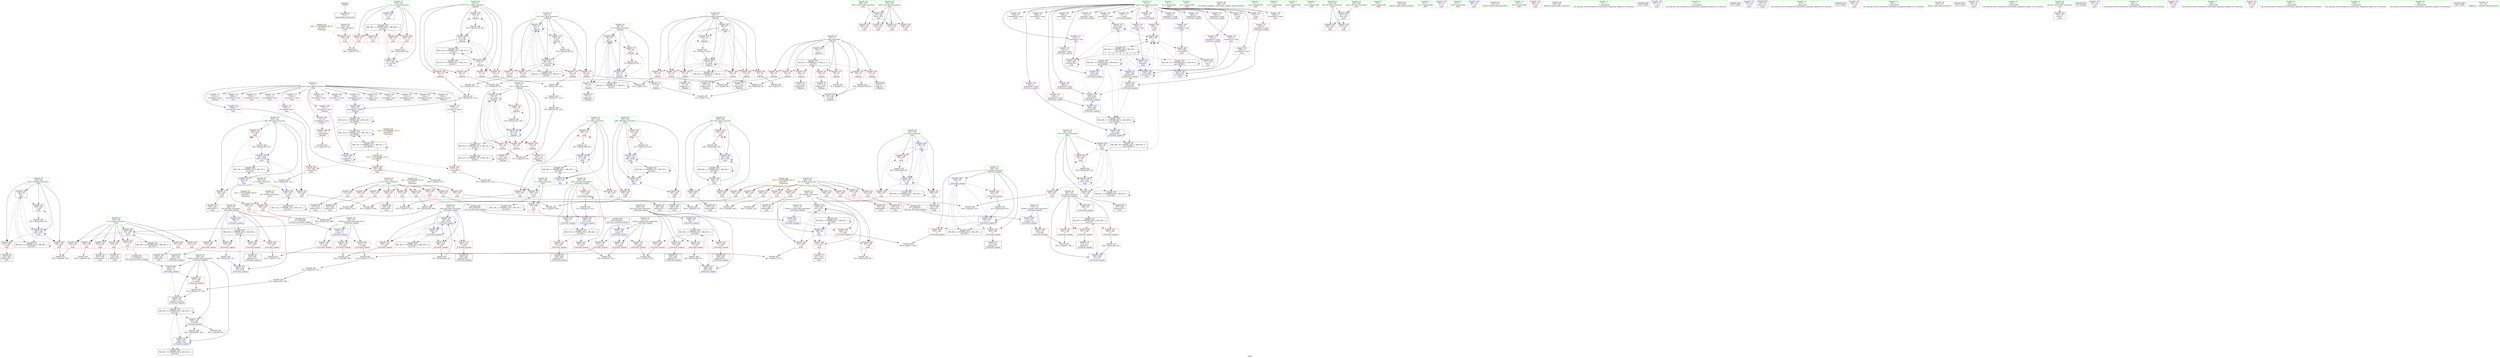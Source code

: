 digraph "SVFG" {
	label="SVFG";

	Node0x560b9302b570 [shape=record,color=grey,label="{NodeID: 0\nNullPtr}"];
	Node0x560b9302b570 -> Node0x560b9306b0d0[style=solid];
	Node0x560b93085600 [shape=record,color=grey,label="{NodeID: 443\n380 = cmp(378, 379, )\n}"];
	Node0x560b93078bc0 [shape=record,color=red,label="{NodeID: 277\n564\<--353\n\<--i84\nmain\n}"];
	Node0x560b93078bc0 -> Node0x560b93069590[style=solid];
	Node0x560b9306ca00 [shape=record,color=red,label="{NodeID: 194\n232\<--178\n\<--x.addr\n_Z10create_mapiiiii\n}"];
	Node0x560b9306ca00 -> Node0x560b93086380[style=solid];
	Node0x560b93069db0 [shape=record,color=purple,label="{NodeID: 111\n131\<--4\narrayidx34\<--poss\n_Z4prepv\n}"];
	Node0x560b9304dfd0 [shape=record,color=green,label="{NodeID: 28\n42\<--43\nl\<--l_field_insensitive\n_Z4prepv\n}"];
	Node0x560b9304dfd0 -> Node0x560b93071bf0[style=solid];
	Node0x560b9304dfd0 -> Node0x560b93071cc0[style=solid];
	Node0x560b9304dfd0 -> Node0x560b93071d90[style=solid];
	Node0x560b9304dfd0 -> Node0x560b93071e60[style=solid];
	Node0x560b9304dfd0 -> Node0x560b93071f30[style=solid];
	Node0x560b9304dfd0 -> Node0x560b930797f0[style=solid];
	Node0x560b9304dfd0 -> Node0x560b93079b30[style=solid];
	Node0x560b9307a280 [shape=record,color=blue,label="{NodeID: 305\n182\<--59\ni\<--\n_Z10create_mapiiiii\n}"];
	Node0x560b9307a280 -> Node0x560b930b5f10[style=dashed];
	Node0x560b9306e0c0 [shape=record,color=red,label="{NodeID: 222\n563\<--323\n\<--fout\nmain\n}"];
	Node0x560b9306fb70 [shape=record,color=purple,label="{NodeID: 139\n439\<--6\narrayidx25\<--map\nmain\n}"];
	Node0x560b9306fb70 -> Node0x560b9307bc80[style=solid];
	Node0x560b9306a7e0 [shape=record,color=green,label="{NodeID: 56\n345\<--346\ni42\<--i42_field_insensitive\nmain\n}"];
	Node0x560b9306a7e0 -> Node0x560b93078470[style=solid];
	Node0x560b9306a7e0 -> Node0x560b93078540[style=solid];
	Node0x560b9306a7e0 -> Node0x560b93078610[style=solid];
	Node0x560b9306a7e0 -> Node0x560b9307c090[style=solid];
	Node0x560b9306a7e0 -> Node0x560b9307c3d0[style=solid];
	Node0x560b93082d80 [shape=record,color=grey,label="{NodeID: 416\n423 = Binary(422, 80, )\n}"];
	Node0x560b93082d80 -> Node0x560b9307bae0[style=solid];
	Node0x560b9307b940 [shape=record,color=blue,label="{NodeID: 333\n339\<--59\ni8\<--\nmain\n}"];
	Node0x560b9307b940 -> Node0x560b93077d20[style=dashed];
	Node0x560b9307b940 -> Node0x560b93077df0[style=dashed];
	Node0x560b9307b940 -> Node0x560b93077ec0[style=dashed];
	Node0x560b9307b940 -> Node0x560b9307bae0[style=dashed];
	Node0x560b9307b940 -> Node0x560b930ae710[style=dashed];
	Node0x560b930775d0 [shape=record,color=red,label="{NodeID: 250\n449\<--335\n\<--V\nmain\n}"];
	Node0x560b930775d0 -> Node0x560b93086200[style=solid];
	Node0x560b93071230 [shape=record,color=red,label="{NodeID: 167\n92\<--36\n\<--j\n_Z4prepv\n}"];
	Node0x560b93071230 -> Node0x560b93086800[style=solid];
	Node0x560b9306bea0 [shape=record,color=black,label="{NodeID: 84\n299\<--298\nidxprom43\<--\n_Z10create_mapiiiii\n}"];
	Node0x560b9304f3d0 [shape=record,color=green,label="{NodeID: 1\n11\<--1\n.str\<--dummyObj\nGlob }"];
	Node0x560b93085780 [shape=record,color=grey,label="{NodeID: 444\n56 = cmp(55, 51, )\n}"];
	Node0x560b93078c90 [shape=record,color=red,label="{NodeID: 278\n583\<--353\n\<--i84\nmain\n}"];
	Node0x560b93078c90 -> Node0x560b93083980[style=solid];
	Node0x560b9306cad0 [shape=record,color=red,label="{NodeID: 195\n272\<--178\n\<--x.addr\n_Z10create_mapiiiii\n}"];
	Node0x560b9306cad0 -> Node0x560b93074560[style=solid];
	Node0x560b93069e80 [shape=record,color=purple,label="{NodeID: 112\n134\<--4\narrayidx36\<--poss\n_Z4prepv\n}"];
	Node0x560b93069e80 -> Node0x560b93079990[style=solid];
	Node0x560b9304e0a0 [shape=record,color=green,label="{NodeID: 29\n44\<--45\nm\<--m_field_insensitive\n_Z4prepv\n}"];
	Node0x560b9304e0a0 -> Node0x560b93072000[style=solid];
	Node0x560b9304e0a0 -> Node0x560b930720d0[style=solid];
	Node0x560b9304e0a0 -> Node0x560b930721a0[style=solid];
	Node0x560b9304e0a0 -> Node0x560b93072270[style=solid];
	Node0x560b9304e0a0 -> Node0x560b930798c0[style=solid];
	Node0x560b9304e0a0 -> Node0x560b93079a60[style=solid];
	Node0x560b9307a350 [shape=record,color=blue,label="{NodeID: 306\n184\<--59\nj\<--\n_Z10create_mapiiiii\n}"];
	Node0x560b9307a350 -> Node0x560b9306d080[style=dashed];
	Node0x560b9307a350 -> Node0x560b9306d150[style=dashed];
	Node0x560b9307a350 -> Node0x560b9306d220[style=dashed];
	Node0x560b9307a350 -> Node0x560b9307a4f0[style=dashed];
	Node0x560b9307a350 -> Node0x560b930b6410[style=dashed];
	Node0x560b9306e190 [shape=record,color=red,label="{NodeID: 223\n579\<--323\n\<--fout\nmain\n}"];
	Node0x560b9306fc40 [shape=record,color=purple,label="{NodeID: 140\n454\<--6\narrayidx34\<--map\nmain\n}"];
	Node0x560b9306a8b0 [shape=record,color=green,label="{NodeID: 57\n347\<--348\nj\<--j_field_insensitive\nmain\n}"];
	Node0x560b9306a8b0 -> Node0x560b930786e0[style=solid];
	Node0x560b9306a8b0 -> Node0x560b930787b0[style=solid];
	Node0x560b9306a8b0 -> Node0x560b93078880[style=solid];
	Node0x560b9306a8b0 -> Node0x560b9307c160[style=solid];
	Node0x560b9306a8b0 -> Node0x560b9307c300[style=solid];
	Node0x560b9309f4e0 [shape=record,color=yellow,style=double,label="{NodeID: 583\n14V_1 = ENCHI(MR_14V_0)\npts\{50000 \}\nFun[main]|{<s0>1}}"];
	Node0x560b9309f4e0:s0 -> Node0x560b9309db00[style=dashed,color=red];
	Node0x560b93082f00 [shape=record,color=grey,label="{NodeID: 417\n226 = Binary(225, 80, )\n}"];
	Node0x560b93082f00 -> Node0x560b9307a5c0[style=solid];
	Node0x560b9307ba10 [shape=record,color=blue,label="{NodeID: 334\n419\<--240\narrayidx13\<--\nmain\n}"];
	Node0x560b9307ba10 -> Node0x560b9307ba10[style=dashed];
	Node0x560b9307ba10 -> Node0x560b9307c640[style=dashed];
	Node0x560b930776a0 [shape=record,color=red,label="{NodeID: 251\n463\<--335\n\<--V\nmain\n}"];
	Node0x560b930776a0 -> Node0x560b93085180[style=solid];
	Node0x560b93071300 [shape=record,color=red,label="{NodeID: 168\n112\<--36\n\<--j\n_Z4prepv\n}"];
	Node0x560b93071300 -> Node0x560b9306b5b0[style=solid];
	Node0x560b9306bf70 [shape=record,color=black,label="{NodeID: 85\n302\<--301\nidxprom45\<--\n_Z10create_mapiiiii\n}"];
	Node0x560b93027040 [shape=record,color=green,label="{NodeID: 2\n13\<--1\n.str.1\<--dummyObj\nGlob }"];
	Node0x560b93085900 [shape=record,color=grey,label="{NodeID: 445\n561 = cmp(559, 560, )\n}"];
	Node0x560b93078d60 [shape=record,color=red,label="{NodeID: 279\n559\<--355\n\<--j88\nmain\n}"];
	Node0x560b93078d60 -> Node0x560b93085900[style=solid];
	Node0x560b9306cba0 [shape=record,color=red,label="{NodeID: 196\n289\<--178\n\<--x.addr\n_Z10create_mapiiiii\n}"];
	Node0x560b9306cba0 -> Node0x560b93084580[style=solid];
	Node0x560b93069f50 [shape=record,color=purple,label="{NodeID: 113\n498\<--4\narrayidx61\<--poss\nmain\n}"];
	Node0x560b9304e170 [shape=record,color=green,label="{NodeID: 30\n164\<--165\n_Z10create_mapiiiii\<--_Z10create_mapiiiii_field_insensitive\n}"];
	Node0x560b9307a420 [shape=record,color=blue,label="{NodeID: 307\n216\<--218\narrayidx5\<--\n_Z10create_mapiiiii\n}"];
	Node0x560b9307a420 -> Node0x560b930a3310[style=dashed];
	Node0x560b9306e260 [shape=record,color=red,label="{NodeID: 224\n588\<--323\n\<--fout\nmain\n}"];
	Node0x560b9306fd10 [shape=record,color=purple,label="{NodeID: 141\n455\<--6\narrayidx35\<--map\nmain\n}"];
	Node0x560b9306fd10 -> Node0x560b9307bef0[style=solid];
	Node0x560b9306a980 [shape=record,color=green,label="{NodeID: 58\n349\<--350\ny\<--y_field_insensitive\nmain\n}"];
	Node0x560b9306a980 -> Node0x560b93078950[style=solid];
	Node0x560b9306a980 -> Node0x560b9307c4a0[style=solid];
	Node0x560b93083080 [shape=record,color=grey,label="{NodeID: 418\n519 = Binary(518, 123, )\n}"];
	Node0x560b93083080 -> Node0x560b9307c4a0[style=solid];
	Node0x560b9307bae0 [shape=record,color=blue,label="{NodeID: 335\n339\<--423\ni8\<--inc15\nmain\n}"];
	Node0x560b9307bae0 -> Node0x560b93077d20[style=dashed];
	Node0x560b9307bae0 -> Node0x560b93077df0[style=dashed];
	Node0x560b9307bae0 -> Node0x560b93077ec0[style=dashed];
	Node0x560b9307bae0 -> Node0x560b9307bae0[style=dashed];
	Node0x560b9307bae0 -> Node0x560b930ae710[style=dashed];
	Node0x560b93077770 [shape=record,color=red,label="{NodeID: 252\n502\<--335\n\<--V\nmain\n}"];
	Node0x560b93077770 -> Node0x560b9306c6c0[style=solid];
	Node0x560b930713d0 [shape=record,color=red,label="{NodeID: 169\n129\<--36\n\<--j\n_Z4prepv\n}"];
	Node0x560b930713d0 -> Node0x560b9306b820[style=solid];
	Node0x560b9306c040 [shape=record,color=black,label="{NodeID: 86\n401\<--400\nidxprom\<--\nmain\n}"];
	Node0x560b9304d700 [shape=record,color=green,label="{NodeID: 3\n15\<--1\n.str.2\<--dummyObj\nGlob }"];
	Node0x560b93085a80 [shape=record,color=grey,label="{NodeID: 446\n209 = cmp(207, 208, )\n}"];
	Node0x560b93078e30 [shape=record,color=red,label="{NodeID: 280\n567\<--355\n\<--j88\nmain\n}"];
	Node0x560b93078e30 -> Node0x560b93069660[style=solid];
	Node0x560b9306cc70 [shape=record,color=red,label="{NodeID: 197\n277\<--180\n\<--V.addr\n_Z10create_mapiiiii\n}"];
	Node0x560b9306cc70 -> Node0x560b93082780[style=solid];
	Node0x560b9306a020 [shape=record,color=purple,label="{NodeID: 114\n501\<--4\narrayidx63\<--poss\nmain\n}"];
	Node0x560b9304e240 [shape=record,color=green,label="{NodeID: 31\n172\<--173\nR.addr\<--R.addr_field_insensitive\n_Z10create_mapiiiii\n}"];
	Node0x560b9304e240 -> Node0x560b93072410[style=solid];
	Node0x560b9304e240 -> Node0x560b93079e70[style=solid];
	Node0x560b930b5f10 [shape=record,color=black,label="{NodeID: 557\nMR_26V_3 = PHI(MR_26V_4, MR_26V_2, )\npts\{183 \}\n}"];
	Node0x560b930b5f10 -> Node0x560b9306ce10[style=dashed];
	Node0x560b930b5f10 -> Node0x560b9306cee0[style=dashed];
	Node0x560b930b5f10 -> Node0x560b9306cfb0[style=dashed];
	Node0x560b930b5f10 -> Node0x560b9307a5c0[style=dashed];
	Node0x560b9307a4f0 [shape=record,color=blue,label="{NodeID: 308\n184\<--221\nj\<--inc\n_Z10create_mapiiiii\n}"];
	Node0x560b9307a4f0 -> Node0x560b9306d080[style=dashed];
	Node0x560b9307a4f0 -> Node0x560b9306d150[style=dashed];
	Node0x560b9307a4f0 -> Node0x560b9306d220[style=dashed];
	Node0x560b9307a4f0 -> Node0x560b9307a4f0[style=dashed];
	Node0x560b9307a4f0 -> Node0x560b930b6410[style=dashed];
	Node0x560b9306e330 [shape=record,color=red,label="{NodeID: 225\n379\<--325\n\<--T\nmain\n}"];
	Node0x560b9306e330 -> Node0x560b93085600[style=solid];
	Node0x560b9306fde0 [shape=record,color=purple,label="{NodeID: 142\n480\<--6\narrayidx50\<--map\nmain\n}"];
	Node0x560b9306aa50 [shape=record,color=green,label="{NodeID: 59\n351\<--352\nx\<--x_field_insensitive\nmain\n}"];
	Node0x560b9306aa50 -> Node0x560b93078a20[style=solid];
	Node0x560b9306aa50 -> Node0x560b9307c570[style=solid];
	Node0x560b93083200 [shape=record,color=grey,label="{NodeID: 419\n531 = Binary(530, 123, )\n}"];
	Node0x560b93083200 -> Node0x560b9307c570[style=solid];
	Node0x560b9307bbb0 [shape=record,color=blue,label="{NodeID: 336\n341\<--59\ni19\<--\nmain\n}"];
	Node0x560b9307bbb0 -> Node0x560b93077f90[style=dashed];
	Node0x560b9307bbb0 -> Node0x560b93078060[style=dashed];
	Node0x560b9307bbb0 -> Node0x560b93078130[style=dashed];
	Node0x560b9307bbb0 -> Node0x560b9307bd50[style=dashed];
	Node0x560b9307bbb0 -> Node0x560b930aec10[style=dashed];
	Node0x560b93077840 [shape=record,color=red,label="{NodeID: 253\n515\<--335\n\<--V\nmain\n}"];
	Node0x560b93077840 -> Node0x560b93069250[style=solid];
	Node0x560b930714a0 [shape=record,color=red,label="{NodeID: 170\n154\<--36\n\<--j\n_Z4prepv\n}"];
	Node0x560b930714a0 -> Node0x560b93083e00[style=solid];
	Node0x560b9306c110 [shape=record,color=black,label="{NodeID: 87\n417\<--416\nidxprom12\<--\nmain\n}"];
	Node0x560b9302b750 [shape=record,color=green,label="{NodeID: 4\n17\<--1\n.str.3\<--dummyObj\nGlob }"];
	Node0x560b930ad810 [shape=record,color=black,label="{NodeID: 530\nMR_48V_3 = PHI(MR_48V_4, MR_48V_2, )\npts\{328 \}\n}"];
	Node0x560b930ad810 -> Node0x560b9306e400[style=dashed];
	Node0x560b930ad810 -> Node0x560b9306e4d0[style=dashed];
	Node0x560b930ad810 -> Node0x560b9306e5a0[style=dashed];
	Node0x560b930ad810 -> Node0x560b9306e670[style=dashed];
	Node0x560b930ad810 -> Node0x560b9307ca50[style=dashed];
	Node0x560b93085c00 [shape=record,color=grey,label="{NodeID: 447\n65 = cmp(61, 64, )\n}"];
	Node0x560b93078f00 [shape=record,color=red,label="{NodeID: 281\n575\<--355\n\<--j88\nmain\n}"];
	Node0x560b93078f00 -> Node0x560b93082900[style=solid];
	Node0x560b9306cd40 [shape=record,color=red,label="{NodeID: 198\n292\<--180\n\<--V.addr\n_Z10create_mapiiiii\n}"];
	Node0x560b9306cd40 -> Node0x560b93073360[style=solid];
	Node0x560b9306cd40 -> Node0x560b93084880[style=solid];
	Node0x560b9306a0f0 [shape=record,color=purple,label="{NodeID: 115\n504\<--4\narrayidx65\<--poss\nmain\n}"];
	Node0x560b9306a0f0 -> Node0x560b93078fd0[style=solid];
	Node0x560b9304e310 [shape=record,color=green,label="{NodeID: 32\n174\<--175\nC.addr\<--C.addr_field_insensitive\n_Z10create_mapiiiii\n}"];
	Node0x560b9304e310 -> Node0x560b930724e0[style=solid];
	Node0x560b9304e310 -> Node0x560b93079f40[style=solid];
	Node0x560b930b6410 [shape=record,color=black,label="{NodeID: 558\nMR_28V_2 = PHI(MR_28V_4, MR_28V_1, )\npts\{185 \}\n}"];
	Node0x560b930b6410 -> Node0x560b9307a350[style=dashed];
	Node0x560b9309bd00 [shape=record,color=black,label="{NodeID: 475\nMR_2V_3 = PHI(MR_2V_4, MR_2V_2, )\npts\{35 \}\n}"];
	Node0x560b9309bd00 -> Node0x560b93070a10[style=dashed];
	Node0x560b9309bd00 -> Node0x560b93070ae0[style=dashed];
	Node0x560b9309bd00 -> Node0x560b93070bb0[style=dashed];
	Node0x560b9309bd00 -> Node0x560b93070c80[style=dashed];
	Node0x560b9309bd00 -> Node0x560b93070d50[style=dashed];
	Node0x560b9309bd00 -> Node0x560b93070e20[style=dashed];
	Node0x560b9309bd00 -> Node0x560b93070ef0[style=dashed];
	Node0x560b9309bd00 -> Node0x560b93079da0[style=dashed];
	Node0x560b9307a5c0 [shape=record,color=blue,label="{NodeID: 309\n182\<--226\ni\<--inc7\n_Z10create_mapiiiii\n}"];
	Node0x560b9307a5c0 -> Node0x560b930b5f10[style=dashed];
	Node0x560b9306e400 [shape=record,color=red,label="{NodeID: 226\n378\<--327\n\<--c_n\nmain\n}"];
	Node0x560b9306e400 -> Node0x560b93085600[style=solid];
	Node0x560b9306feb0 [shape=record,color=purple,label="{NodeID: 143\n483\<--6\narrayidx52\<--map\nmain\n}"];
	Node0x560b9306feb0 -> Node0x560b9307c230[style=solid];
	Node0x560b9306ab20 [shape=record,color=green,label="{NodeID: 60\n353\<--354\ni84\<--i84_field_insensitive\nmain\n}"];
	Node0x560b9306ab20 -> Node0x560b93078af0[style=solid];
	Node0x560b9306ab20 -> Node0x560b93078bc0[style=solid];
	Node0x560b9306ab20 -> Node0x560b93078c90[style=solid];
	Node0x560b9306ab20 -> Node0x560b9307c710[style=solid];
	Node0x560b9306ab20 -> Node0x560b9307c980[style=solid];
	Node0x560b93083380 [shape=record,color=grey,label="{NodeID: 420\n594 = Binary(593, 80, )\n}"];
	Node0x560b93083380 -> Node0x560b9307ca50[style=solid];
	Node0x560b9307bc80 [shape=record,color=blue,label="{NodeID: 337\n439\<--218\narrayidx25\<--\nmain\n}"];
	Node0x560b9307bc80 -> Node0x560b9307bc80[style=dashed];
	Node0x560b9307bc80 -> Node0x560b9307bef0[style=dashed];
	Node0x560b9307bc80 -> Node0x560b9307c640[style=dashed];
	Node0x560b93077910 [shape=record,color=red,label="{NodeID: 254\n527\<--335\n\<--V\nmain\n}"];
	Node0x560b93077910 -> Node0x560b930694c0[style=solid];
	Node0x560b93071570 [shape=record,color=red,label="{NodeID: 171\n61\<--38\n\<--k\n_Z4prepv\n}"];
	Node0x560b93071570 -> Node0x560b93085c00[style=solid];
	Node0x560b9306c1e0 [shape=record,color=black,label="{NodeID: 88\n437\<--436\nidxprom23\<--\nmain\n}"];
	Node0x560b93026f20 [shape=record,color=green,label="{NodeID: 5\n19\<--1\n.str.4\<--dummyObj\nGlob }"];
	Node0x560b930add10 [shape=record,color=black,label="{NodeID: 531\nMR_56V_2 = PHI(MR_56V_3, MR_56V_1, )\npts\{336 \}\n}"];
	Node0x560b930add10 -> Node0x560b9307b600[style=dashed];
	Node0x560b93085d80 [shape=record,color=grey,label="{NodeID: 448\n555 = cmp(553, 554, )\n}"];
	Node0x560b93078fd0 [shape=record,color=red,label="{NodeID: 282\n505\<--504\n\<--arrayidx65\nmain\n}"];
	Node0x560b93078fd0 -> Node0x560b93086c80[style=solid];
	Node0x560b9306ce10 [shape=record,color=red,label="{NodeID: 199\n201\<--182\n\<--i\n_Z10create_mapiiiii\n}"];
	Node0x560b9306ce10 -> Node0x560b93086b00[style=solid];
	Node0x560b9306e8c0 [shape=record,color=purple,label="{NodeID: 116\n511\<--4\narrayidx69\<--poss\nmain\n}"];
	Node0x560b9304ecb0 [shape=record,color=green,label="{NodeID: 33\n176\<--177\ny.addr\<--y.addr_field_insensitive\n_Z10create_mapiiiii\n}"];
	Node0x560b9304ecb0 -> Node0x560b930725b0[style=solid];
	Node0x560b9304ecb0 -> Node0x560b9306c860[style=solid];
	Node0x560b9304ecb0 -> Node0x560b9306c930[style=solid];
	Node0x560b9304ecb0 -> Node0x560b9307a010[style=solid];
	Node0x560b9309c200 [shape=record,color=black,label="{NodeID: 476\nMR_4V_2 = PHI(MR_4V_4, MR_4V_1, )\npts\{37 \}\n}"];
	Node0x560b9309c200 -> Node0x560b930793e0[style=dashed];
	Node0x560b9307a690 [shape=record,color=blue,label="{NodeID: 310\n186\<--59\ni9\<--\n_Z10create_mapiiiii\n}"];
	Node0x560b9307a690 -> Node0x560b930b4b10[style=dashed];
	Node0x560b9306e4d0 [shape=record,color=red,label="{NodeID: 227\n543\<--327\n\<--c_n\nmain\n}"];
	Node0x560b9306ff80 [shape=record,color=purple,label="{NodeID: 144\n548\<--6\n\<--map\nmain\n}"];
	Node0x560b9306ff80 -> Node0x560b9307c640[style=solid];
	Node0x560b9306abf0 [shape=record,color=green,label="{NodeID: 61\n355\<--356\nj88\<--j88_field_insensitive\nmain\n}"];
	Node0x560b9306abf0 -> Node0x560b93078d60[style=solid];
	Node0x560b9306abf0 -> Node0x560b93078e30[style=solid];
	Node0x560b9306abf0 -> Node0x560b93078f00[style=solid];
	Node0x560b9306abf0 -> Node0x560b9307c7e0[style=solid];
	Node0x560b9306abf0 -> Node0x560b9307c8b0[style=solid];
	Node0x560b93083500 [shape=record,color=grey,label="{NodeID: 421\n125 = Binary(122, 124, )\n}"];
	Node0x560b93083500 -> Node0x560b93079990[style=solid];
	Node0x560b9307bd50 [shape=record,color=blue,label="{NodeID: 338\n341\<--443\ni19\<--inc27\nmain\n}"];
	Node0x560b9307bd50 -> Node0x560b93077f90[style=dashed];
	Node0x560b9307bd50 -> Node0x560b93078060[style=dashed];
	Node0x560b9307bd50 -> Node0x560b93078130[style=dashed];
	Node0x560b9307bd50 -> Node0x560b9307bd50[style=dashed];
	Node0x560b9307bd50 -> Node0x560b930aec10[style=dashed];
	Node0x560b930779e0 [shape=record,color=red,label="{NodeID: 255\n537\<--335\n\<--V\nmain\n|{<s0>6}}"];
	Node0x560b930779e0:s0 -> Node0x560b930dfa70[style=solid,color=red];
	Node0x560b93071640 [shape=record,color=red,label="{NodeID: 172\n73\<--38\n\<--k\n_Z4prepv\n}"];
	Node0x560b93071640 -> Node0x560b9306b410[style=solid];
	Node0x560b9306c2b0 [shape=record,color=black,label="{NodeID: 89\n453\<--452\nidxprom33\<--\nmain\n}"];
	Node0x560b9304e450 [shape=record,color=green,label="{NodeID: 6\n21\<--1\n.str.5\<--dummyObj\nGlob }"];
	Node0x560b930ae210 [shape=record,color=black,label="{NodeID: 532\nMR_58V_2 = PHI(MR_58V_7, MR_58V_1, )\npts\{338 \}\n}"];
	Node0x560b930ae210 -> Node0x560b9307b6d0[style=dashed];
	Node0x560b930ae210 -> Node0x560b930ae210[style=dashed];
	Node0x560b93085f00 [shape=record,color=grey,label="{NodeID: 449\n434 = cmp(432, 433, )\n}"];
	Node0x560b930790a0 [shape=record,color=red,label="{NodeID: 283\n518\<--517\n\<--arrayidx73\nmain\n}"];
	Node0x560b930790a0 -> Node0x560b93083080[style=solid];
	Node0x560b9306cee0 [shape=record,color=red,label="{NodeID: 200\n211\<--182\n\<--i\n_Z10create_mapiiiii\n}"];
	Node0x560b9306cee0 -> Node0x560b9306b9c0[style=solid];
	Node0x560b9306e990 [shape=record,color=purple,label="{NodeID: 117\n514\<--4\narrayidx71\<--poss\nmain\n}"];
	Node0x560b9304ed80 [shape=record,color=green,label="{NodeID: 34\n178\<--179\nx.addr\<--x.addr_field_insensitive\n_Z10create_mapiiiii\n}"];
	Node0x560b9304ed80 -> Node0x560b9306ca00[style=solid];
	Node0x560b9304ed80 -> Node0x560b9306cad0[style=solid];
	Node0x560b9304ed80 -> Node0x560b9306cba0[style=solid];
	Node0x560b9304ed80 -> Node0x560b9307a0e0[style=solid];
	Node0x560b9309c700 [shape=record,color=black,label="{NodeID: 477\nMR_6V_2 = PHI(MR_6V_3, MR_6V_1, )\npts\{39 \}\n}"];
	Node0x560b9309c700 -> Node0x560b930794b0[style=dashed];
	Node0x560b9309c700 -> Node0x560b9309c700[style=dashed];
	Node0x560b9307a760 [shape=record,color=blue,label="{NodeID: 311\n238\<--240\narrayidx14\<--\n_Z10create_mapiiiii\n}"];
	Node0x560b9307a760 -> Node0x560b9307a830[style=dashed];
	Node0x560b9306e5a0 [shape=record,color=red,label="{NodeID: 228\n589\<--327\n\<--c_n\nmain\n}"];
	Node0x560b93070050 [shape=record,color=purple,label="{NodeID: 145\n566\<--6\narrayidx93\<--map\nmain\n}"];
	Node0x560b9306acc0 [shape=record,color=green,label="{NodeID: 62\n361\<--362\ncall\<--call_field_insensitive\nmain\n}"];
	Node0x560b9306acc0 -> Node0x560b9307b390[style=solid];
	Node0x560b930a5b10 [shape=record,color=black,label="{NodeID: 505\nMR_38V_15 = PHI(MR_38V_16, MR_38V_2, )\npts\{100000 \}\n}"];
	Node0x560b930a5b10 -> Node0x560b9307c230[style=dashed];
	Node0x560b930a5b10 -> Node0x560b9307c640[style=dashed];
	Node0x560b930a5b10 -> Node0x560b930a5b10[style=dashed];
	Node0x560b93083680 [shape=record,color=grey,label="{NodeID: 422\n122 = Binary(123, 121, )\n}"];
	Node0x560b93083680 -> Node0x560b93083500[style=solid];
	Node0x560b9307be20 [shape=record,color=blue,label="{NodeID: 339\n343\<--59\ni29\<--\nmain\n}"];
	Node0x560b9307be20 -> Node0x560b93078200[style=dashed];
	Node0x560b9307be20 -> Node0x560b930782d0[style=dashed];
	Node0x560b9307be20 -> Node0x560b930783a0[style=dashed];
	Node0x560b9307be20 -> Node0x560b9307bfc0[style=dashed];
	Node0x560b9307be20 -> Node0x560b930af110[style=dashed];
	Node0x560b93077ab0 [shape=record,color=red,label="{NodeID: 256\n396\<--337\n\<--i\nmain\n}"];
	Node0x560b93077ab0 -> Node0x560b93085480[style=solid];
	Node0x560b93071710 [shape=record,color=red,label="{NodeID: 173\n78\<--38\n\<--k\n_Z4prepv\n}"];
	Node0x560b93071710 -> Node0x560b93083800[style=solid];
	Node0x560b9306c380 [shape=record,color=black,label="{NodeID: 90\n479\<--478\nidxprom49\<--\nmain\n}"];
	Node0x560b9304eb60 [shape=record,color=green,label="{NodeID: 7\n23\<--1\n.str.6\<--dummyObj\nGlob }"];
	Node0x560b930ae710 [shape=record,color=black,label="{NodeID: 533\nMR_60V_2 = PHI(MR_60V_7, MR_60V_1, )\npts\{340 \}\n}"];
	Node0x560b930ae710 -> Node0x560b9307b940[style=dashed];
	Node0x560b930ae710 -> Node0x560b930ae710[style=dashed];
	Node0x560b93086080 [shape=record,color=grey,label="{NodeID: 450\n428 = cmp(427, 80, )\n}"];
	Node0x560b93079170 [shape=record,color=red,label="{NodeID: 284\n530\<--529\n\<--arrayidx79\nmain\n}"];
	Node0x560b93079170 -> Node0x560b93083200[style=solid];
	Node0x560b9306cfb0 [shape=record,color=red,label="{NodeID: 201\n225\<--182\n\<--i\n_Z10create_mapiiiii\n}"];
	Node0x560b9306cfb0 -> Node0x560b93082f00[style=solid];
	Node0x560b9306ea60 [shape=record,color=purple,label="{NodeID: 118\n517\<--4\narrayidx73\<--poss\nmain\n}"];
	Node0x560b9306ea60 -> Node0x560b930790a0[style=solid];
	Node0x560b9304ee50 [shape=record,color=green,label="{NodeID: 35\n180\<--181\nV.addr\<--V.addr_field_insensitive\n_Z10create_mapiiiii\n}"];
	Node0x560b9304ee50 -> Node0x560b9306cc70[style=solid];
	Node0x560b9304ee50 -> Node0x560b9306cd40[style=solid];
	Node0x560b9304ee50 -> Node0x560b9307a1b0[style=solid];
	Node0x560b9304ee50 -> Node0x560b9307ad10[style=solid];
	Node0x560b9304ee50 -> Node0x560b9307af80[style=solid];
	Node0x560b9309cc00 [shape=record,color=black,label="{NodeID: 478\nMR_8V_2 = PHI(MR_8V_3, MR_8V_1, )\npts\{41 \}\n}"];
	Node0x560b9309cc00 -> Node0x560b93079720[style=dashed];
	Node0x560b9309cc00 -> Node0x560b9309cc00[style=dashed];
	Node0x560b930731e0 [shape=record,color=grey,label="{NodeID: 395\n139 = Binary(138, 140, )\n}"];
	Node0x560b930731e0 -> Node0x560b93079a60[style=solid];
	Node0x560b9307a830 [shape=record,color=blue,label="{NodeID: 312\n244\<--240\narrayidx16\<--\n_Z10create_mapiiiii\n}"];
	Node0x560b9307a830 -> Node0x560b9307a760[style=dashed];
	Node0x560b9307a830 -> Node0x560b9307aaa0[style=dashed];
	Node0x560b9307a830 -> Node0x560b930abf10[style=dashed];
	Node0x560b9306e670 [shape=record,color=red,label="{NodeID: 229\n593\<--327\n\<--c_n\nmain\n}"];
	Node0x560b9306e670 -> Node0x560b93083380[style=solid];
	Node0x560b93070120 [shape=record,color=purple,label="{NodeID: 146\n569\<--6\narrayidx95\<--map\nmain\n}"];
	Node0x560b93070120 -> Node0x560b93079240[style=solid];
	Node0x560b9306ad90 [shape=record,color=green,label="{NodeID: 63\n363\<--364\nfopen\<--fopen_field_insensitive\n}"];
	Node0x560b93083800 [shape=record,color=grey,label="{NodeID: 423\n79 = Binary(78, 80, )\n}"];
	Node0x560b93083800 -> Node0x560b93079650[style=solid];
	Node0x560b9307bef0 [shape=record,color=blue,label="{NodeID: 340\n455\<--240\narrayidx35\<--\nmain\n}"];
	Node0x560b9307bef0 -> Node0x560b9307bef0[style=dashed];
	Node0x560b9307bef0 -> Node0x560b9307c640[style=dashed];
	Node0x560b93077b80 [shape=record,color=red,label="{NodeID: 257\n400\<--337\n\<--i\nmain\n}"];
	Node0x560b93077b80 -> Node0x560b9306c040[style=solid];
	Node0x560b930717e0 [shape=record,color=red,label="{NodeID: 174\n85\<--40\n\<--k11\n_Z4prepv\n}"];
	Node0x560b930717e0 -> Node0x560b93086680[style=solid];
	Node0x560b9306c450 [shape=record,color=black,label="{NodeID: 91\n482\<--481\nidxprom51\<--\nmain\n}"];
	Node0x560b9302b600 [shape=record,color=green,label="{NodeID: 8\n25\<--1\n.str.7\<--dummyObj\nGlob }"];
	Node0x560b930aec10 [shape=record,color=black,label="{NodeID: 534\nMR_62V_2 = PHI(MR_62V_4, MR_62V_1, )\npts\{342 \}\n}"];
	Node0x560b930aec10 -> Node0x560b9307bbb0[style=dashed];
	Node0x560b930aec10 -> Node0x560b930aec10[style=dashed];
	Node0x560b93086200 [shape=record,color=grey,label="{NodeID: 451\n450 = cmp(448, 449, )\n}"];
	Node0x560b93079240 [shape=record,color=red,label="{NodeID: 285\n570\<--569\n\<--arrayidx95\nmain\n}"];
	Node0x560b93079240 -> Node0x560b93069730[style=solid];
	Node0x560b9306d080 [shape=record,color=red,label="{NodeID: 202\n207\<--184\n\<--j\n_Z10create_mapiiiii\n}"];
	Node0x560b9306d080 -> Node0x560b93085a80[style=solid];
	Node0x560b9306eb30 [shape=record,color=purple,label="{NodeID: 119\n523\<--4\narrayidx75\<--poss\nmain\n}"];
	Node0x560b9304ef20 [shape=record,color=green,label="{NodeID: 36\n182\<--183\ni\<--i_field_insensitive\n_Z10create_mapiiiii\n}"];
	Node0x560b9304ef20 -> Node0x560b9306ce10[style=solid];
	Node0x560b9304ef20 -> Node0x560b9306cee0[style=solid];
	Node0x560b9304ef20 -> Node0x560b9306cfb0[style=solid];
	Node0x560b9304ef20 -> Node0x560b9307a280[style=solid];
	Node0x560b9304ef20 -> Node0x560b9307a5c0[style=solid];
	Node0x560b930b7810 [shape=record,color=black,label="{NodeID: 562\nMR_32V_3 = PHI(MR_32V_4, MR_32V_2, )\npts\{189 \}\n}"];
	Node0x560b930b7810 -> Node0x560b9306d630[style=dashed];
	Node0x560b930b7810 -> Node0x560b9306d700[style=dashed];
	Node0x560b930b7810 -> Node0x560b9306d7d0[style=dashed];
	Node0x560b930b7810 -> Node0x560b9306d8a0[style=dashed];
	Node0x560b930b7810 -> Node0x560b9307ac40[style=dashed];
	Node0x560b9309d100 [shape=record,color=black,label="{NodeID: 479\nMR_10V_2 = PHI(MR_10V_3, MR_10V_1, )\npts\{43 \}\n}"];
	Node0x560b9309d100 -> Node0x560b9309d100[style=dashed];
	Node0x560b9309d100 -> Node0x560b930b3c10[style=dashed];
	Node0x560b93073360 [shape=record,color=grey,label="{NodeID: 396\n293 = Binary(292, 140, )\n}"];
	Node0x560b93073360 -> Node0x560b9307af80[style=solid];
	Node0x560b9307a900 [shape=record,color=blue,label="{NodeID: 313\n186\<--248\ni9\<--inc18\n_Z10create_mapiiiii\n}"];
	Node0x560b9307a900 -> Node0x560b930b4b10[style=dashed];
	Node0x560b9306e740 [shape=record,color=red,label="{NodeID: 230\n385\<--329\n\<--R\nmain\n}"];
	Node0x560b9306e740 -> Node0x560b93083f80[style=solid];
	Node0x560b930701f0 [shape=record,color=purple,label="{NodeID: 147\n359\<--11\n\<--.str\nmain\n}"];
	Node0x560b9306ae60 [shape=record,color=green,label="{NodeID: 64\n368\<--369\ncall1\<--call1_field_insensitive\nmain\n}"];
	Node0x560b9306ae60 -> Node0x560b9307b460[style=solid];
	Node0x560b93083980 [shape=record,color=grey,label="{NodeID: 424\n584 = Binary(583, 80, )\n}"];
	Node0x560b93083980 -> Node0x560b9307c980[style=solid];
	Node0x560b9307bfc0 [shape=record,color=blue,label="{NodeID: 341\n343\<--459\ni29\<--inc37\nmain\n}"];
	Node0x560b9307bfc0 -> Node0x560b93078200[style=dashed];
	Node0x560b9307bfc0 -> Node0x560b930782d0[style=dashed];
	Node0x560b9307bfc0 -> Node0x560b930783a0[style=dashed];
	Node0x560b9307bfc0 -> Node0x560b9307bfc0[style=dashed];
	Node0x560b9307bfc0 -> Node0x560b930af110[style=dashed];
	Node0x560b93077c50 [shape=record,color=red,label="{NodeID: 258\n406\<--337\n\<--i\nmain\n}"];
	Node0x560b93077c50 -> Node0x560b93084400[style=solid];
	Node0x560b930718b0 [shape=record,color=red,label="{NodeID: 175\n95\<--40\n\<--k11\n_Z4prepv\n}"];
	Node0x560b930718b0 -> Node0x560b93084100[style=solid];
	Node0x560b9306c520 [shape=record,color=black,label="{NodeID: 92\n497\<--496\nidxprom60\<--\nmain\n}"];
	Node0x560b9304d8c0 [shape=record,color=green,label="{NodeID: 9\n27\<--1\n.str.8\<--dummyObj\nGlob }"];
	Node0x560b930af110 [shape=record,color=black,label="{NodeID: 535\nMR_64V_2 = PHI(MR_64V_4, MR_64V_1, )\npts\{344 \}\n}"];
	Node0x560b930af110 -> Node0x560b9307be20[style=dashed];
	Node0x560b930af110 -> Node0x560b930af110[style=dashed];
	Node0x560b93086380 [shape=record,color=grey,label="{NodeID: 452\n233 = cmp(231, 232, )\n}"];
	Node0x560b93079310 [shape=record,color=blue,label="{NodeID: 286\n34\<--47\ni\<--\n_Z4prepv\n}"];
	Node0x560b93079310 -> Node0x560b9309bd00[style=dashed];
	Node0x560b9306d150 [shape=record,color=red,label="{NodeID: 203\n214\<--184\n\<--j\n_Z10create_mapiiiii\n}"];
	Node0x560b9306d150 -> Node0x560b9306ba90[style=solid];
	Node0x560b9306ec00 [shape=record,color=purple,label="{NodeID: 120\n526\<--4\narrayidx77\<--poss\nmain\n}"];
	Node0x560b9304eff0 [shape=record,color=green,label="{NodeID: 37\n184\<--185\nj\<--j_field_insensitive\n_Z10create_mapiiiii\n}"];
	Node0x560b9304eff0 -> Node0x560b9306d080[style=solid];
	Node0x560b9304eff0 -> Node0x560b9306d150[style=solid];
	Node0x560b9304eff0 -> Node0x560b9306d220[style=solid];
	Node0x560b9304eff0 -> Node0x560b9307a350[style=solid];
	Node0x560b9304eff0 -> Node0x560b9307a4f0[style=solid];
	Node0x560b9309d600 [shape=record,color=black,label="{NodeID: 480\nMR_12V_2 = PHI(MR_12V_3, MR_12V_1, )\npts\{45 \}\n}"];
	Node0x560b9309d600 -> Node0x560b9309d600[style=dashed];
	Node0x560b9309d600 -> Node0x560b930b4110[style=dashed];
	Node0x560b930734e0 [shape=record,color=grey,label="{NodeID: 397\n307 = Binary(306, 80, )\n}"];
	Node0x560b930734e0 -> Node0x560b9307b120[style=solid];
	Node0x560b9307a9d0 [shape=record,color=blue,label="{NodeID: 314\n188\<--59\ni20\<--\n_Z10create_mapiiiii\n}"];
	Node0x560b9307a9d0 -> Node0x560b930b7810[style=dashed];
	Node0x560b930766a0 [shape=record,color=red,label="{NodeID: 231\n391\<--329\n\<--R\nmain\n}"];
	Node0x560b930766a0 -> Node0x560b93085300[style=solid];
	Node0x560b930702c0 [shape=record,color=purple,label="{NodeID: 148\n360\<--13\n\<--.str.1\nmain\n}"];
	Node0x560b9306af30 [shape=record,color=green,label="{NodeID: 65\n374\<--375\nfscanf\<--fscanf_field_insensitive\n}"];
	Node0x560b93083b00 [shape=record,color=grey,label="{NodeID: 425\n443 = Binary(442, 80, )\n}"];
	Node0x560b93083b00 -> Node0x560b9307bd50[style=solid];
	Node0x560b9307c090 [shape=record,color=blue,label="{NodeID: 342\n345\<--59\ni42\<--\nmain\n}"];
	Node0x560b9307c090 -> Node0x560b93078470[style=dashed];
	Node0x560b9307c090 -> Node0x560b93078540[style=dashed];
	Node0x560b9307c090 -> Node0x560b93078610[style=dashed];
	Node0x560b9307c090 -> Node0x560b9307c3d0[style=dashed];
	Node0x560b9307c090 -> Node0x560b930af610[style=dashed];
	Node0x560b93077d20 [shape=record,color=red,label="{NodeID: 259\n412\<--339\n\<--i8\nmain\n}"];
	Node0x560b93077d20 -> Node0x560b93086980[style=solid];
	Node0x560b93071980 [shape=record,color=red,label="{NodeID: 176\n101\<--40\n\<--k11\n_Z4prepv\n}"];
	Node0x560b93071980 -> Node0x560b93074260[style=solid];
	Node0x560b9306c5f0 [shape=record,color=black,label="{NodeID: 93\n500\<--499\nidxprom62\<--\nmain\n}"];
	Node0x560b93068a90 [shape=record,color=green,label="{NodeID: 10\n29\<--1\n.str.9\<--dummyObj\nGlob }"];
	Node0x560b930af610 [shape=record,color=black,label="{NodeID: 536\nMR_66V_2 = PHI(MR_66V_4, MR_66V_1, )\npts\{346 \}\n}"];
	Node0x560b930af610 -> Node0x560b9307c090[style=dashed];
	Node0x560b930af610 -> Node0x560b930af610[style=dashed];
	Node0x560b93086500 [shape=record,color=grey,label="{NodeID: 453\n119 = cmp(118, 59, )\n}"];
	Node0x560b930793e0 [shape=record,color=blue,label="{NodeID: 287\n36\<--47\nj\<--\n_Z4prepv\n}"];
	Node0x560b930793e0 -> Node0x560b93070fc0[style=dashed];
	Node0x560b930793e0 -> Node0x560b93071090[style=dashed];
	Node0x560b930793e0 -> Node0x560b93071160[style=dashed];
	Node0x560b930793e0 -> Node0x560b93071230[style=dashed];
	Node0x560b930793e0 -> Node0x560b93071300[style=dashed];
	Node0x560b930793e0 -> Node0x560b930713d0[style=dashed];
	Node0x560b930793e0 -> Node0x560b930714a0[style=dashed];
	Node0x560b930793e0 -> Node0x560b93079cd0[style=dashed];
	Node0x560b930793e0 -> Node0x560b9309c200[style=dashed];
	Node0x560b9306d220 [shape=record,color=red,label="{NodeID: 204\n220\<--184\n\<--j\n_Z10create_mapiiiii\n}"];
	Node0x560b9306d220 -> Node0x560b93082c00[style=solid];
	Node0x560b9306ecd0 [shape=record,color=purple,label="{NodeID: 121\n529\<--4\narrayidx79\<--poss\nmain\n}"];
	Node0x560b9306ecd0 -> Node0x560b93079170[style=solid];
	Node0x560b9304f0c0 [shape=record,color=green,label="{NodeID: 38\n186\<--187\ni9\<--i9_field_insensitive\n_Z10create_mapiiiii\n}"];
	Node0x560b9304f0c0 -> Node0x560b9306d2f0[style=solid];
	Node0x560b9304f0c0 -> Node0x560b9306d3c0[style=solid];
	Node0x560b9304f0c0 -> Node0x560b9306d490[style=solid];
	Node0x560b9304f0c0 -> Node0x560b9306d560[style=solid];
	Node0x560b9304f0c0 -> Node0x560b9307a690[style=solid];
	Node0x560b9304f0c0 -> Node0x560b9307a900[style=solid];
	Node0x560b930bf170 [shape=record,color=yellow,style=double,label="{NodeID: 647\n14V_2 = CSCHI(MR_14V_1)\npts\{50000 \}\nCS[]}"];
	Node0x560b930bf170 -> Node0x560b93078fd0[style=dashed];
	Node0x560b930bf170 -> Node0x560b930790a0[style=dashed];
	Node0x560b930bf170 -> Node0x560b93079170[style=dashed];
	Node0x560b9309db00 [shape=record,color=black,label="{NodeID: 481\nMR_14V_2 = PHI(MR_14V_3, MR_14V_1, )\npts\{50000 \}\n|{|<s3>1}}"];
	Node0x560b9309db00 -> Node0x560b93079580[style=dashed];
	Node0x560b9309db00 -> Node0x560b9309db00[style=dashed];
	Node0x560b9309db00 -> Node0x560b930b4610[style=dashed];
	Node0x560b9309db00:s3 -> Node0x560b930bf170[style=dashed,color=blue];
	Node0x560b93073660 [shape=record,color=grey,label="{NodeID: 398\n145 = Binary(144, 80, )\n}"];
	Node0x560b93073660 -> Node0x560b93079b30[style=solid];
	Node0x560b9307aaa0 [shape=record,color=blue,label="{NodeID: 315\n260\<--240\narrayidx26\<--\n_Z10create_mapiiiii\n}"];
	Node0x560b9307aaa0 -> Node0x560b9307ab70[style=dashed];
	Node0x560b93076730 [shape=record,color=red,label="{NodeID: 232\n433\<--329\n\<--R\nmain\n}"];
	Node0x560b93076730 -> Node0x560b93085f00[style=solid];
	Node0x560b93070390 [shape=record,color=purple,label="{NodeID: 149\n366\<--15\n\<--.str.2\nmain\n}"];
	Node0x560b9306b000 [shape=record,color=green,label="{NodeID: 66\n546\<--547\nfprintf\<--fprintf_field_insensitive\n}"];
	Node0x560b93083c80 [shape=record,color=grey,label="{NodeID: 426\n389 = Binary(387, 388, )\n}"];
	Node0x560b93083c80 -> Node0x560b9307b600[style=solid];
	Node0x560b9307c160 [shape=record,color=blue,label="{NodeID: 343\n347\<--59\nj\<--\nmain\n}"];
	Node0x560b9307c160 -> Node0x560b930786e0[style=dashed];
	Node0x560b9307c160 -> Node0x560b930787b0[style=dashed];
	Node0x560b9307c160 -> Node0x560b93078880[style=dashed];
	Node0x560b9307c160 -> Node0x560b9307c160[style=dashed];
	Node0x560b9307c160 -> Node0x560b9307c300[style=dashed];
	Node0x560b9307c160 -> Node0x560b930afb10[style=dashed];
	Node0x560b93077df0 [shape=record,color=red,label="{NodeID: 260\n416\<--339\n\<--i8\nmain\n}"];
	Node0x560b93077df0 -> Node0x560b9306c110[style=solid];
	Node0x560b93071a50 [shape=record,color=red,label="{NodeID: 177\n121\<--40\n\<--k11\n_Z4prepv\n}"];
	Node0x560b93071a50 -> Node0x560b93083680[style=solid];
	Node0x560b9306c6c0 [shape=record,color=black,label="{NodeID: 94\n503\<--502\nidxprom64\<--\nmain\n}"];
	Node0x560b9304e980 [shape=record,color=green,label="{NodeID: 11\n47\<--1\n\<--dummyObj\nCan only get source location for instruction, argument, global var or function.}"];
	Node0x560b930afb10 [shape=record,color=black,label="{NodeID: 537\nMR_68V_2 = PHI(MR_68V_4, MR_68V_1, )\npts\{348 \}\n}"];
	Node0x560b930afb10 -> Node0x560b9307c160[style=dashed];
	Node0x560b930afb10 -> Node0x560b930afb10[style=dashed];
	Node0x560b93086680 [shape=record,color=grey,label="{NodeID: 454\n87 = cmp(85, 86, )\n}"];
	Node0x560b930794b0 [shape=record,color=blue,label="{NodeID: 288\n38\<--59\nk\<--\n_Z4prepv\n}"];
	Node0x560b930794b0 -> Node0x560b93071570[style=dashed];
	Node0x560b930794b0 -> Node0x560b93071640[style=dashed];
	Node0x560b930794b0 -> Node0x560b93071710[style=dashed];
	Node0x560b930794b0 -> Node0x560b930794b0[style=dashed];
	Node0x560b930794b0 -> Node0x560b93079650[style=dashed];
	Node0x560b930794b0 -> Node0x560b9309c700[style=dashed];
	Node0x560b9306d2f0 [shape=record,color=red,label="{NodeID: 205\n231\<--186\n\<--i9\n_Z10create_mapiiiii\n}"];
	Node0x560b9306d2f0 -> Node0x560b93086380[style=solid];
	Node0x560b9306eda0 [shape=record,color=purple,label="{NodeID: 122\n213\<--6\narrayidx\<--map\n_Z10create_mapiiiii\n}"];
	Node0x560b9304f190 [shape=record,color=green,label="{NodeID: 39\n188\<--189\ni20\<--i20_field_insensitive\n_Z10create_mapiiiii\n}"];
	Node0x560b9304f190 -> Node0x560b9306d630[style=solid];
	Node0x560b9304f190 -> Node0x560b9306d700[style=solid];
	Node0x560b9304f190 -> Node0x560b9306d7d0[style=solid];
	Node0x560b9304f190 -> Node0x560b9306d8a0[style=solid];
	Node0x560b9304f190 -> Node0x560b9307a9d0[style=solid];
	Node0x560b9304f190 -> Node0x560b9307ac40[style=solid];
	Node0x560b930df000 [shape=record,color=black,label="{NodeID: 648\n545 = PHI()\n}"];
	Node0x560b930737e0 [shape=record,color=grey,label="{NodeID: 399\n269 = Binary(268, 80, )\n}"];
	Node0x560b930737e0 -> Node0x560b9307ac40[style=solid];
	Node0x560b9307ab70 [shape=record,color=blue,label="{NodeID: 316\n265\<--240\narrayidx29\<--\n_Z10create_mapiiiii\n}"];
	Node0x560b9307ab70 -> Node0x560b9307aaa0[style=dashed];
	Node0x560b9307ab70 -> Node0x560b930abf10[style=dashed];
	Node0x560b93076800 [shape=record,color=red,label="{NodeID: 233\n469\<--329\n\<--R\nmain\n}"];
	Node0x560b93076800 -> Node0x560b93084d00[style=solid];
	Node0x560b93070460 [shape=record,color=purple,label="{NodeID: 150\n367\<--17\n\<--.str.3\nmain\n}"];
	Node0x560b9306b0d0 [shape=record,color=black,label="{NodeID: 67\n2\<--3\ndummyVal\<--dummyVal\n}"];
	Node0x560b93083e00 [shape=record,color=grey,label="{NodeID: 427\n155 = Binary(154, 80, )\n}"];
	Node0x560b93083e00 -> Node0x560b93079cd0[style=solid];
	Node0x560b9307c230 [shape=record,color=blue,label="{NodeID: 344\n483\<--218\narrayidx52\<--\nmain\n}"];
	Node0x560b9307c230 -> Node0x560b9307c230[style=dashed];
	Node0x560b9307c230 -> Node0x560b930a5b10[style=dashed];
	Node0x560b93077ec0 [shape=record,color=red,label="{NodeID: 261\n422\<--339\n\<--i8\nmain\n}"];
	Node0x560b93077ec0 -> Node0x560b93082d80[style=solid];
	Node0x560b93071b20 [shape=record,color=red,label="{NodeID: 178\n149\<--40\n\<--k11\n_Z4prepv\n}"];
	Node0x560b93071b20 -> Node0x560b93084280[style=solid];
	Node0x560b9306c790 [shape=record,color=black,label="{NodeID: 95\n510\<--509\nidxprom68\<--\nmain\n}"];
	Node0x560b9304ea10 [shape=record,color=green,label="{NodeID: 12\n51\<--1\n\<--dummyObj\nCan only get source location for instruction, argument, global var or function.}"];
	Node0x560b930b0010 [shape=record,color=black,label="{NodeID: 538\nMR_70V_2 = PHI(MR_70V_4, MR_70V_1, )\npts\{350 \}\n}"];
	Node0x560b930b0010 -> Node0x560b9307c4a0[style=dashed];
	Node0x560b930b0010 -> Node0x560b930b0010[style=dashed];
	Node0x560b93086800 [shape=record,color=grey,label="{NodeID: 455\n93 = cmp(91, 92, )\n}"];
	Node0x560b93079580 [shape=record,color=blue,label="{NodeID: 289\n75\<--59\narrayidx10\<--\n_Z4prepv\n}"];
	Node0x560b93079580 -> Node0x560b93079580[style=dashed];
	Node0x560b93079580 -> Node0x560b930b4610[style=dashed];
	Node0x560b9306d3c0 [shape=record,color=red,label="{NodeID: 206\n235\<--186\n\<--i9\n_Z10create_mapiiiii\n}"];
	Node0x560b9306d3c0 -> Node0x560b9306bb60[style=solid];
	Node0x560b9306ee70 [shape=record,color=purple,label="{NodeID: 123\n216\<--6\narrayidx5\<--map\n_Z10create_mapiiiii\n}"];
	Node0x560b9306ee70 -> Node0x560b9307a420[style=solid];
	Node0x560b9304f260 [shape=record,color=green,label="{NodeID: 40\n190\<--191\ni34\<--i34_field_insensitive\n_Z10create_mapiiiii\n}"];
	Node0x560b9304f260 -> Node0x560b9306d970[style=solid];
	Node0x560b9304f260 -> Node0x560b9306da40[style=solid];
	Node0x560b9304f260 -> Node0x560b9306db10[style=solid];
	Node0x560b9304f260 -> Node0x560b9307ade0[style=solid];
	Node0x560b9304f260 -> Node0x560b9307b1f0[style=solid];
	Node0x560b930df100 [shape=record,color=black,label="{NodeID: 649\n573 = PHI()\n}"];
	Node0x560b93073960 [shape=record,color=grey,label="{NodeID: 400\n275 = Binary(47, 274, )\n}"];
	Node0x560b93073960 -> Node0x560b93073ae0[style=solid];
	Node0x560b9307ac40 [shape=record,color=blue,label="{NodeID: 317\n188\<--269\ni20\<--inc31\n_Z10create_mapiiiii\n}"];
	Node0x560b9307ac40 -> Node0x560b930b7810[style=dashed];
	Node0x560b930768d0 [shape=record,color=red,label="{NodeID: 234\n496\<--329\n\<--R\nmain\n}"];
	Node0x560b930768d0 -> Node0x560b9306c520[style=solid];
	Node0x560b93070530 [shape=record,color=purple,label="{NodeID: 151\n372\<--19\n\<--.str.4\nmain\n}"];
	Node0x560b9306b1a0 [shape=record,color=black,label="{NodeID: 68\n318\<--59\nmain_ret\<--\nmain\n}"];
	Node0x560b93083f80 [shape=record,color=grey,label="{NodeID: 428\n387 = Binary(385, 386, )\n}"];
	Node0x560b93083f80 -> Node0x560b93083c80[style=solid];
	Node0x560b9307c300 [shape=record,color=blue,label="{NodeID: 345\n347\<--487\nj\<--inc54\nmain\n}"];
	Node0x560b9307c300 -> Node0x560b930786e0[style=dashed];
	Node0x560b9307c300 -> Node0x560b930787b0[style=dashed];
	Node0x560b9307c300 -> Node0x560b93078880[style=dashed];
	Node0x560b9307c300 -> Node0x560b9307c160[style=dashed];
	Node0x560b9307c300 -> Node0x560b9307c300[style=dashed];
	Node0x560b9307c300 -> Node0x560b930afb10[style=dashed];
	Node0x560b93077f90 [shape=record,color=red,label="{NodeID: 262\n432\<--341\n\<--i19\nmain\n}"];
	Node0x560b93077f90 -> Node0x560b93085f00[style=solid];
	Node0x560b93071bf0 [shape=record,color=red,label="{NodeID: 179\n91\<--42\n\<--l\n_Z4prepv\n}"];
	Node0x560b93071bf0 -> Node0x560b93086800[style=solid];
	Node0x560b93069180 [shape=record,color=black,label="{NodeID: 96\n513\<--512\nidxprom70\<--\nmain\n}"];
	Node0x560b93043d90 [shape=record,color=green,label="{NodeID: 13\n59\<--1\n\<--dummyObj\nCan only get source location for instruction, argument, global var or function.}"];
	Node0x560b930b0510 [shape=record,color=black,label="{NodeID: 539\nMR_72V_2 = PHI(MR_72V_4, MR_72V_1, )\npts\{352 \}\n}"];
	Node0x560b930b0510 -> Node0x560b9307c570[style=dashed];
	Node0x560b930b0510 -> Node0x560b930b0510[style=dashed];
	Node0x560b93086980 [shape=record,color=grey,label="{NodeID: 456\n414 = cmp(412, 413, )\n}"];
	Node0x560b93079650 [shape=record,color=blue,label="{NodeID: 290\n38\<--79\nk\<--inc\n_Z4prepv\n}"];
	Node0x560b93079650 -> Node0x560b93071570[style=dashed];
	Node0x560b93079650 -> Node0x560b93071640[style=dashed];
	Node0x560b93079650 -> Node0x560b93071710[style=dashed];
	Node0x560b93079650 -> Node0x560b930794b0[style=dashed];
	Node0x560b93079650 -> Node0x560b93079650[style=dashed];
	Node0x560b93079650 -> Node0x560b9309c700[style=dashed];
	Node0x560b9306d490 [shape=record,color=red,label="{NodeID: 207\n241\<--186\n\<--i9\n_Z10create_mapiiiii\n}"];
	Node0x560b9306d490 -> Node0x560b9306bc30[style=solid];
	Node0x560b9306ef40 [shape=record,color=purple,label="{NodeID: 124\n237\<--6\n\<--map\n_Z10create_mapiiiii\n}"];
	Node0x560b93068d90 [shape=record,color=green,label="{NodeID: 41\n192\<--193\nj38\<--j38_field_insensitive\n_Z10create_mapiiiii\n}"];
	Node0x560b93068d90 -> Node0x560b9306dbe0[style=solid];
	Node0x560b93068d90 -> Node0x560b9306dcb0[style=solid];
	Node0x560b93068d90 -> Node0x560b9306dd80[style=solid];
	Node0x560b93068d90 -> Node0x560b9307aeb0[style=solid];
	Node0x560b93068d90 -> Node0x560b9307b120[style=solid];
	Node0x560b930df200 [shape=record,color=black,label="{NodeID: 650\n373 = PHI()\n}"];
	Node0x560b930b8ef0 [shape=record,color=yellow,style=double,label="{NodeID: 567\n46V_1 = ENCHI(MR_46V_0)\npts\{326 \}\nFun[main]}"];
	Node0x560b930b8ef0 -> Node0x560b9306e330[style=dashed];
	Node0x560b93073ae0 [shape=record,color=grey,label="{NodeID: 401\n276 = Binary(275, 106, )\n}"];
	Node0x560b93073ae0 -> Node0x560b93082780[style=solid];
	Node0x560b9307ad10 [shape=record,color=blue,label="{NodeID: 318\n180\<--278\nV.addr\<--sub33\n_Z10create_mapiiiii\n}"];
	Node0x560b9307ad10 -> Node0x560b930ab010[style=dashed];
	Node0x560b930769a0 [shape=record,color=red,label="{NodeID: 235\n509\<--329\n\<--R\nmain\n}"];
	Node0x560b930769a0 -> Node0x560b9306c790[style=solid];
	Node0x560b93070600 [shape=record,color=purple,label="{NodeID: 152\n383\<--21\n\<--.str.5\nmain\n}"];
	Node0x560b9306b270 [shape=record,color=black,label="{NodeID: 69\n68\<--67\nidxprom\<--\n_Z4prepv\n}"];
	Node0x560b93084100 [shape=record,color=grey,label="{NodeID: 429\n97 = Binary(95, 96, )\n}"];
	Node0x560b93084100 -> Node0x560b930798c0[style=solid];
	Node0x560b9307c3d0 [shape=record,color=blue,label="{NodeID: 346\n345\<--492\ni42\<--inc57\nmain\n}"];
	Node0x560b9307c3d0 -> Node0x560b93078470[style=dashed];
	Node0x560b9307c3d0 -> Node0x560b93078540[style=dashed];
	Node0x560b9307c3d0 -> Node0x560b93078610[style=dashed];
	Node0x560b9307c3d0 -> Node0x560b9307c3d0[style=dashed];
	Node0x560b9307c3d0 -> Node0x560b930af610[style=dashed];
	Node0x560b93078060 [shape=record,color=red,label="{NodeID: 263\n436\<--341\n\<--i19\nmain\n}"];
	Node0x560b93078060 -> Node0x560b9306c1e0[style=solid];
	Node0x560b93071cc0 [shape=record,color=red,label="{NodeID: 180\n96\<--42\n\<--l\n_Z4prepv\n}"];
	Node0x560b93071cc0 -> Node0x560b93084100[style=solid];
	Node0x560b93069250 [shape=record,color=black,label="{NodeID: 97\n516\<--515\nidxprom72\<--\nmain\n}"];
	Node0x560b93043e60 [shape=record,color=green,label="{NodeID: 14\n80\<--1\n\<--dummyObj\nCan only get source location for instruction, argument, global var or function.}"];
	Node0x560b930b0a10 [shape=record,color=black,label="{NodeID: 540\nMR_74V_2 = PHI(MR_74V_6, MR_74V_1, )\npts\{354 \}\n}"];
	Node0x560b930b0a10 -> Node0x560b9307c710[style=dashed];
	Node0x560b930b0a10 -> Node0x560b930b0a10[style=dashed];
	Node0x560b93086b00 [shape=record,color=grey,label="{NodeID: 457\n203 = cmp(201, 202, )\n}"];
	Node0x560b93079720 [shape=record,color=blue,label="{NodeID: 291\n40\<--47\nk11\<--\n_Z4prepv\n}"];
	Node0x560b93079720 -> Node0x560b930717e0[style=dashed];
	Node0x560b93079720 -> Node0x560b930718b0[style=dashed];
	Node0x560b93079720 -> Node0x560b93071980[style=dashed];
	Node0x560b93079720 -> Node0x560b93071a50[style=dashed];
	Node0x560b93079720 -> Node0x560b93071b20[style=dashed];
	Node0x560b93079720 -> Node0x560b93079720[style=dashed];
	Node0x560b93079720 -> Node0x560b93079c00[style=dashed];
	Node0x560b93079720 -> Node0x560b9309cc00[style=dashed];
	Node0x560b9306d560 [shape=record,color=red,label="{NodeID: 208\n247\<--186\n\<--i9\n_Z10create_mapiiiii\n}"];
	Node0x560b9306d560 -> Node0x560b93073de0[style=solid];
	Node0x560b9306f010 [shape=record,color=purple,label="{NodeID: 125\n238\<--6\narrayidx14\<--map\n_Z10create_mapiiiii\n}"];
	Node0x560b9306f010 -> Node0x560b9307a760[style=solid];
	Node0x560b93068e20 [shape=record,color=green,label="{NodeID: 42\n316\<--317\nmain\<--main_field_insensitive\n}"];
	Node0x560b930df300 [shape=record,color=black,label="{NodeID: 651\n581 = PHI()\n}"];
	Node0x560b93073c60 [shape=record,color=grey,label="{NodeID: 402\n312 = Binary(311, 80, )\n}"];
	Node0x560b93073c60 -> Node0x560b9307b1f0[style=solid];
	Node0x560b9307ade0 [shape=record,color=blue,label="{NodeID: 319\n190\<--47\ni34\<--\n_Z10create_mapiiiii\n}"];
	Node0x560b9307ade0 -> Node0x560b930ab510[style=dashed];
	Node0x560b93076a70 [shape=record,color=red,label="{NodeID: 236\n521\<--329\n\<--R\nmain\n}"];
	Node0x560b93076a70 -> Node0x560b93069320[style=solid];
	Node0x560b930706d0 [shape=record,color=purple,label="{NodeID: 153\n544\<--23\n\<--.str.6\nmain\n}"];
	Node0x560b9306b340 [shape=record,color=black,label="{NodeID: 70\n71\<--70\nidxprom7\<--\n_Z4prepv\n}"];
	Node0x560b93084280 [shape=record,color=grey,label="{NodeID: 430\n150 = Binary(149, 80, )\n}"];
	Node0x560b93084280 -> Node0x560b93079c00[style=solid];
	Node0x560b9307c4a0 [shape=record,color=blue,label="{NodeID: 347\n349\<--519\ny\<--div\nmain\n}"];
	Node0x560b9307c4a0 -> Node0x560b93078950[style=dashed];
	Node0x560b9307c4a0 -> Node0x560b930b0010[style=dashed];
	Node0x560b93078130 [shape=record,color=red,label="{NodeID: 264\n442\<--341\n\<--i19\nmain\n}"];
	Node0x560b93078130 -> Node0x560b93083b00[style=solid];
	Node0x560b93071d90 [shape=record,color=red,label="{NodeID: 181\n102\<--42\n\<--l\n_Z4prepv\n}"];
	Node0x560b93071d90 -> Node0x560b93074260[style=solid];
	Node0x560b93069320 [shape=record,color=black,label="{NodeID: 98\n522\<--521\nidxprom74\<--\nmain\n}"];
	Node0x560b93027bd0 [shape=record,color=green,label="{NodeID: 15\n106\<--1\n\<--dummyObj\nCan only get source location for instruction, argument, global var or function.}"];
	Node0x560b930b0f10 [shape=record,color=black,label="{NodeID: 541\nMR_76V_2 = PHI(MR_76V_7, MR_76V_1, )\npts\{356 \}\n}"];
	Node0x560b930b0f10 -> Node0x560b9307c7e0[style=dashed];
	Node0x560b930b0f10 -> Node0x560b930b0f10[style=dashed];
	Node0x560b93086c80 [shape=record,color=grey,label="{NodeID: 458\n506 = cmp(505, 59, )\n}"];
	Node0x560b930797f0 [shape=record,color=blue,label="{NodeID: 292\n42\<--47\nl\<--\n_Z4prepv\n}"];
	Node0x560b930797f0 -> Node0x560b93071bf0[style=dashed];
	Node0x560b930797f0 -> Node0x560b93071cc0[style=dashed];
	Node0x560b930797f0 -> Node0x560b93071d90[style=dashed];
	Node0x560b930797f0 -> Node0x560b93071e60[style=dashed];
	Node0x560b930797f0 -> Node0x560b93071f30[style=dashed];
	Node0x560b930797f0 -> Node0x560b93079b30[style=dashed];
	Node0x560b930797f0 -> Node0x560b930b3c10[style=dashed];
	Node0x560b9306d630 [shape=record,color=red,label="{NodeID: 209\n253\<--188\n\<--i20\n_Z10create_mapiiiii\n}"];
	Node0x560b9306d630 -> Node0x560b93084e80[style=solid];
	Node0x560b9306f0e0 [shape=record,color=purple,label="{NodeID: 126\n243\<--6\n\<--map\n_Z10create_mapiiiii\n}"];
	Node0x560b93068eb0 [shape=record,color=green,label="{NodeID: 43\n319\<--320\nretval\<--retval_field_insensitive\nmain\n}"];
	Node0x560b93068eb0 -> Node0x560b9307b2c0[style=solid];
	Node0x560b930df400 [shape=record,color=black,label="{NodeID: 652\n591 = PHI()\n}"];
	Node0x560b930b90b0 [shape=record,color=yellow,style=double,label="{NodeID: 569\n50V_1 = ENCHI(MR_50V_0)\npts\{330 \}\nFun[main]}"];
	Node0x560b930b90b0 -> Node0x560b9306e740[style=dashed];
	Node0x560b930b90b0 -> Node0x560b930766a0[style=dashed];
	Node0x560b930b90b0 -> Node0x560b93076730[style=dashed];
	Node0x560b930b90b0 -> Node0x560b93076800[style=dashed];
	Node0x560b930b90b0 -> Node0x560b930768d0[style=dashed];
	Node0x560b930b90b0 -> Node0x560b930769a0[style=dashed];
	Node0x560b930b90b0 -> Node0x560b93076a70[style=dashed];
	Node0x560b930b90b0 -> Node0x560b93076b40[style=dashed];
	Node0x560b930b90b0 -> Node0x560b93076c10[style=dashed];
	Node0x560b93073de0 [shape=record,color=grey,label="{NodeID: 403\n248 = Binary(247, 80, )\n}"];
	Node0x560b93073de0 -> Node0x560b9307a900[style=solid];
	Node0x560b9307aeb0 [shape=record,color=blue,label="{NodeID: 320\n192\<--47\nj38\<--\n_Z10create_mapiiiii\n}"];
	Node0x560b9307aeb0 -> Node0x560b9306dbe0[style=dashed];
	Node0x560b9307aeb0 -> Node0x560b9306dcb0[style=dashed];
	Node0x560b9307aeb0 -> Node0x560b9306dd80[style=dashed];
	Node0x560b9307aeb0 -> Node0x560b9307aeb0[style=dashed];
	Node0x560b9307aeb0 -> Node0x560b9307b120[style=dashed];
	Node0x560b9307aeb0 -> Node0x560b930b2810[style=dashed];
	Node0x560b93076b40 [shape=record,color=red,label="{NodeID: 237\n533\<--329\n\<--R\nmain\n|{<s0>6}}"];
	Node0x560b93076b40:s0 -> Node0x560b930df500[style=solid,color=red];
	Node0x560b930707a0 [shape=record,color=purple,label="{NodeID: 154\n572\<--25\n\<--.str.7\nmain\n}"];
	Node0x560b9306b410 [shape=record,color=black,label="{NodeID: 71\n74\<--73\nidxprom9\<--\n_Z4prepv\n}"];
	Node0x560b93084400 [shape=record,color=grey,label="{NodeID: 431\n407 = Binary(406, 80, )\n}"];
	Node0x560b93084400 -> Node0x560b9307b870[style=solid];
	Node0x560b9307c570 [shape=record,color=blue,label="{NodeID: 348\n351\<--531\nx\<--rem\nmain\n}"];
	Node0x560b9307c570 -> Node0x560b93078a20[style=dashed];
	Node0x560b9307c570 -> Node0x560b930b0510[style=dashed];
	Node0x560b93078200 [shape=record,color=red,label="{NodeID: 265\n448\<--343\n\<--i29\nmain\n}"];
	Node0x560b93078200 -> Node0x560b93086200[style=solid];
	Node0x560b93071e60 [shape=record,color=red,label="{NodeID: 182\n124\<--42\n\<--l\n_Z4prepv\n}"];
	Node0x560b93071e60 -> Node0x560b93083500[style=solid];
	Node0x560b930693f0 [shape=record,color=black,label="{NodeID: 99\n525\<--524\nidxprom76\<--\nmain\n}"];
	Node0x560b93027ca0 [shape=record,color=green,label="{NodeID: 16\n123\<--1\n\<--dummyObj\nCan only get source location for instruction, argument, global var or function.}"];
	Node0x560b930b1410 [shape=record,color=black,label="{NodeID: 542\nMR_38V_2 = PHI(MR_38V_9, MR_38V_1, )\npts\{100000 \}\n|{|<s7>6|<s8>6|<s9>6|<s10>6}}"];
	Node0x560b930b1410 -> Node0x560b9307b7a0[style=dashed];
	Node0x560b930b1410 -> Node0x560b9307ba10[style=dashed];
	Node0x560b930b1410 -> Node0x560b9307bc80[style=dashed];
	Node0x560b930b1410 -> Node0x560b9307bef0[style=dashed];
	Node0x560b930b1410 -> Node0x560b9307c640[style=dashed];
	Node0x560b930b1410 -> Node0x560b930a5b10[style=dashed];
	Node0x560b930b1410 -> Node0x560b930b1410[style=dashed];
	Node0x560b930b1410:s7 -> Node0x560b9307a760[style=dashed,color=red];
	Node0x560b930b1410:s8 -> Node0x560b9307aaa0[style=dashed,color=red];
	Node0x560b930b1410:s9 -> Node0x560b930a3310[style=dashed,color=red];
	Node0x560b930b1410:s10 -> Node0x560b930abf10[style=dashed,color=red];
	Node0x560b930798c0 [shape=record,color=blue,label="{NodeID: 293\n44\<--97\nm\<--mul18\n_Z4prepv\n}"];
	Node0x560b930798c0 -> Node0x560b93072000[style=dashed];
	Node0x560b930798c0 -> Node0x560b930720d0[style=dashed];
	Node0x560b930798c0 -> Node0x560b930721a0[style=dashed];
	Node0x560b930798c0 -> Node0x560b93072270[style=dashed];
	Node0x560b930798c0 -> Node0x560b930798c0[style=dashed];
	Node0x560b930798c0 -> Node0x560b93079a60[style=dashed];
	Node0x560b930798c0 -> Node0x560b930b4110[style=dashed];
	Node0x560b9306d700 [shape=record,color=red,label="{NodeID: 210\n257\<--188\n\<--i20\n_Z10create_mapiiiii\n}"];
	Node0x560b9306d700 -> Node0x560b9306bd00[style=solid];
	Node0x560b9306f1b0 [shape=record,color=purple,label="{NodeID: 127\n244\<--6\narrayidx16\<--map\n_Z10create_mapiiiii\n}"];
	Node0x560b9306f1b0 -> Node0x560b9307a830[style=solid];
	Node0x560b93068f40 [shape=record,color=green,label="{NodeID: 44\n321\<--322\nfin\<--fin_field_insensitive\nmain\n}"];
	Node0x560b93068f40 -> Node0x560b9306de50[style=solid];
	Node0x560b93068f40 -> Node0x560b9306df20[style=solid];
	Node0x560b93068f40 -> Node0x560b9307b390[style=solid];
	Node0x560b930df500 [shape=record,color=black,label="{NodeID: 653\n167 = PHI(533, )\n0th arg _Z10create_mapiiiii }"];
	Node0x560b930df500 -> Node0x560b93079e70[style=solid];
	Node0x560b930b9190 [shape=record,color=yellow,style=double,label="{NodeID: 570\n52V_1 = ENCHI(MR_52V_0)\npts\{332 \}\nFun[main]}"];
	Node0x560b930b9190 -> Node0x560b93076ce0[style=dashed];
	Node0x560b930b9190 -> Node0x560b93076db0[style=dashed];
	Node0x560b930b9190 -> Node0x560b93076e80[style=dashed];
	Node0x560b930b9190 -> Node0x560b93076f50[style=dashed];
	Node0x560b930b9190 -> Node0x560b93077020[style=dashed];
	Node0x560b930b9190 -> Node0x560b930770f0[style=dashed];
	Node0x560b930b9190 -> Node0x560b930771c0[style=dashed];
	Node0x560b930b9190 -> Node0x560b93077290[style=dashed];
	Node0x560b930b9190 -> Node0x560b93077360[style=dashed];
	Node0x560b93073f60 [shape=record,color=grey,label="{NodeID: 404\n105 = Binary(104, 106, )\n}"];
	Node0x560b93073f60 -> Node0x560b93085000[style=solid];
	Node0x560b9307af80 [shape=record,color=blue,label="{NodeID: 321\n180\<--293\nV.addr\<--dec\n_Z10create_mapiiiii\n}"];
	Node0x560b9307af80 -> Node0x560b9306cd40[style=dashed];
	Node0x560b9307af80 -> Node0x560b9307af80[style=dashed];
	Node0x560b9307af80 -> Node0x560b930ab010[style=dashed];
	Node0x560b9307af80 -> Node0x560b930b2310[style=dashed];
	Node0x560b93076c10 [shape=record,color=red,label="{NodeID: 238\n554\<--329\n\<--R\nmain\n}"];
	Node0x560b93076c10 -> Node0x560b93085d80[style=solid];
	Node0x560b93070870 [shape=record,color=purple,label="{NodeID: 155\n580\<--27\n\<--.str.8\nmain\n}"];
	Node0x560b9306b4e0 [shape=record,color=black,label="{NodeID: 72\n110\<--109\nidxprom23\<--\n_Z4prepv\n}"];
	Node0x560b93084580 [shape=record,color=grey,label="{NodeID: 432\n290 = cmp(288, 289, )\n}"];
	Node0x560b9307c640 [shape=record,color=blue,label="{NodeID: 349\n548\<--550\n\<--\nmain\n}"];
	Node0x560b9307c640 -> Node0x560b93079240[style=dashed];
	Node0x560b9307c640 -> Node0x560b930b1410[style=dashed];
	Node0x560b930782d0 [shape=record,color=red,label="{NodeID: 266\n452\<--343\n\<--i29\nmain\n}"];
	Node0x560b930782d0 -> Node0x560b9306c2b0[style=solid];
	Node0x560b93071f30 [shape=record,color=red,label="{NodeID: 183\n144\<--42\n\<--l\n_Z4prepv\n}"];
	Node0x560b93071f30 -> Node0x560b93073660[style=solid];
	Node0x560b930694c0 [shape=record,color=black,label="{NodeID: 100\n528\<--527\nidxprom78\<--\nmain\n}"];
	Node0x560b93027140 [shape=record,color=green,label="{NodeID: 17\n140\<--1\n\<--dummyObj\nCan only get source location for instruction, argument, global var or function.}"];
	Node0x560b93079990 [shape=record,color=blue,label="{NodeID: 294\n134\<--125\narrayidx36\<--add30\n_Z4prepv\n}"];
	Node0x560b93079990 -> Node0x560b930aab10[style=dashed];
	Node0x560b9306d7d0 [shape=record,color=red,label="{NodeID: 211\n262\<--188\n\<--i20\n_Z10create_mapiiiii\n}"];
	Node0x560b9306d7d0 -> Node0x560b9306bdd0[style=solid];
	Node0x560b9306f280 [shape=record,color=purple,label="{NodeID: 128\n259\<--6\narrayidx25\<--map\n_Z10create_mapiiiii\n}"];
	Node0x560b93068fd0 [shape=record,color=green,label="{NodeID: 45\n323\<--324\nfout\<--fout_field_insensitive\nmain\n}"];
	Node0x560b93068fd0 -> Node0x560b9306dff0[style=solid];
	Node0x560b93068fd0 -> Node0x560b9306e0c0[style=solid];
	Node0x560b93068fd0 -> Node0x560b9306e190[style=solid];
	Node0x560b93068fd0 -> Node0x560b9306e260[style=solid];
	Node0x560b93068fd0 -> Node0x560b9307b460[style=solid];
	Node0x560b930df6f0 [shape=record,color=black,label="{NodeID: 654\n168 = PHI(534, )\n1st arg _Z10create_mapiiiii }"];
	Node0x560b930df6f0 -> Node0x560b93079f40[style=solid];
	Node0x560b930b9270 [shape=record,color=yellow,style=double,label="{NodeID: 571\n54V_1 = ENCHI(MR_54V_0)\npts\{334 \}\nFun[main]}"];
	Node0x560b930b9270 -> Node0x560b93077430[style=dashed];
	Node0x560b930740e0 [shape=record,color=grey,label="{NodeID: 405\n104 = Binary(47, 103, )\n}"];
	Node0x560b930740e0 -> Node0x560b93073f60[style=solid];
	Node0x560b9307b050 [shape=record,color=blue,label="{NodeID: 322\n303\<--240\narrayidx46\<--\n_Z10create_mapiiiii\n}"];
	Node0x560b9307b050 -> Node0x560b9307b050[style=dashed];
	Node0x560b9307b050 -> Node0x560b930abf10[style=dashed];
	Node0x560b9307b050 -> Node0x560b930b2d10[style=dashed];
	Node0x560b93076ce0 [shape=record,color=red,label="{NodeID: 239\n386\<--331\n\<--C\nmain\n}"];
	Node0x560b93076ce0 -> Node0x560b93083f80[style=solid];
	Node0x560b93070940 [shape=record,color=purple,label="{NodeID: 156\n590\<--29\n\<--.str.9\nmain\n}"];
	Node0x560b9306b5b0 [shape=record,color=black,label="{NodeID: 73\n113\<--112\nidxprom25\<--\n_Z4prepv\n}"];
	Node0x560b93084700 [shape=record,color=grey,label="{NodeID: 433\n284 = cmp(282, 283, )\n}"];
	Node0x560b9307c710 [shape=record,color=blue,label="{NodeID: 350\n353\<--59\ni84\<--\nmain\n}"];
	Node0x560b9307c710 -> Node0x560b93078af0[style=dashed];
	Node0x560b9307c710 -> Node0x560b93078bc0[style=dashed];
	Node0x560b9307c710 -> Node0x560b93078c90[style=dashed];
	Node0x560b9307c710 -> Node0x560b9307c980[style=dashed];
	Node0x560b9307c710 -> Node0x560b930b0a10[style=dashed];
	Node0x560b930783a0 [shape=record,color=red,label="{NodeID: 267\n458\<--343\n\<--i29\nmain\n}"];
	Node0x560b930783a0 -> Node0x560b930743e0[style=solid];
	Node0x560b93072000 [shape=record,color=red,label="{NodeID: 184\n100\<--44\n\<--m\n_Z4prepv\n}"];
	Node0x560b93072000 -> Node0x560b93085000[style=solid];
	Node0x560b93069590 [shape=record,color=black,label="{NodeID: 101\n565\<--564\nidxprom92\<--\nmain\n}"];
	Node0x560b93027210 [shape=record,color=green,label="{NodeID: 18\n218\<--1\n\<--dummyObj\nCan only get source location for instruction, argument, global var or function.}"];
	Node0x560b93079a60 [shape=record,color=blue,label="{NodeID: 295\n44\<--139\nm\<--dec\n_Z4prepv\n}"];
	Node0x560b93079a60 -> Node0x560b93072000[style=dashed];
	Node0x560b93079a60 -> Node0x560b930720d0[style=dashed];
	Node0x560b93079a60 -> Node0x560b930721a0[style=dashed];
	Node0x560b93079a60 -> Node0x560b93072270[style=dashed];
	Node0x560b93079a60 -> Node0x560b930798c0[style=dashed];
	Node0x560b93079a60 -> Node0x560b93079a60[style=dashed];
	Node0x560b93079a60 -> Node0x560b930b4110[style=dashed];
	Node0x560b9306d8a0 [shape=record,color=red,label="{NodeID: 212\n268\<--188\n\<--i20\n_Z10create_mapiiiii\n}"];
	Node0x560b9306d8a0 -> Node0x560b930737e0[style=solid];
	Node0x560b9306f350 [shape=record,color=purple,label="{NodeID: 129\n260\<--6\narrayidx26\<--map\n_Z10create_mapiiiii\n}"];
	Node0x560b9306f350 -> Node0x560b9307aaa0[style=solid];
	Node0x560b93069060 [shape=record,color=green,label="{NodeID: 46\n325\<--326\nT\<--T_field_insensitive\nmain\n}"];
	Node0x560b93069060 -> Node0x560b9306e330[style=solid];
	Node0x560b930df7f0 [shape=record,color=black,label="{NodeID: 655\n169 = PHI(535, )\n2nd arg _Z10create_mapiiiii }"];
	Node0x560b930df7f0 -> Node0x560b9307a010[style=solid];
	Node0x560b93074260 [shape=record,color=grey,label="{NodeID: 406\n103 = Binary(101, 102, )\n}"];
	Node0x560b93074260 -> Node0x560b930740e0[style=solid];
	Node0x560b9307b120 [shape=record,color=blue,label="{NodeID: 323\n192\<--307\nj38\<--inc48\n_Z10create_mapiiiii\n}"];
	Node0x560b9307b120 -> Node0x560b9306dbe0[style=dashed];
	Node0x560b9307b120 -> Node0x560b9306dcb0[style=dashed];
	Node0x560b9307b120 -> Node0x560b9306dd80[style=dashed];
	Node0x560b9307b120 -> Node0x560b9307aeb0[style=dashed];
	Node0x560b9307b120 -> Node0x560b9307b120[style=dashed];
	Node0x560b9307b120 -> Node0x560b930b2810[style=dashed];
	Node0x560b93076db0 [shape=record,color=red,label="{NodeID: 240\n397\<--331\n\<--C\nmain\n}"];
	Node0x560b93076db0 -> Node0x560b93085480[style=solid];
	Node0x560b93070a10 [shape=record,color=red,label="{NodeID: 157\n49\<--34\n\<--i\n_Z4prepv\n}"];
	Node0x560b93070a10 -> Node0x560b93084a00[style=solid];
	Node0x560b9306b680 [shape=record,color=black,label="{NodeID: 74\n116\<--115\nidxprom27\<--\n_Z4prepv\n}"];
	Node0x560b93084880 [shape=record,color=grey,label="{NodeID: 434\n295 = cmp(292, 59, )\n}"];
	Node0x560b9307c7e0 [shape=record,color=blue,label="{NodeID: 351\n355\<--59\nj88\<--\nmain\n}"];
	Node0x560b9307c7e0 -> Node0x560b93078d60[style=dashed];
	Node0x560b9307c7e0 -> Node0x560b93078e30[style=dashed];
	Node0x560b9307c7e0 -> Node0x560b93078f00[style=dashed];
	Node0x560b9307c7e0 -> Node0x560b9307c7e0[style=dashed];
	Node0x560b9307c7e0 -> Node0x560b9307c8b0[style=dashed];
	Node0x560b9307c7e0 -> Node0x560b930b0f10[style=dashed];
	Node0x560b93078470 [shape=record,color=red,label="{NodeID: 268\n468\<--345\n\<--i42\nmain\n}"];
	Node0x560b93078470 -> Node0x560b93084d00[style=solid];
	Node0x560b930720d0 [shape=record,color=red,label="{NodeID: 185\n115\<--44\n\<--m\n_Z4prepv\n}"];
	Node0x560b930720d0 -> Node0x560b9306b680[style=solid];
	Node0x560b93069660 [shape=record,color=black,label="{NodeID: 102\n568\<--567\nidxprom94\<--\nmain\n}"];
	Node0x560b93026890 [shape=record,color=green,label="{NodeID: 19\n240\<--1\n\<--dummyObj\nCan only get source location for instruction, argument, global var or function.}"];
	Node0x560b930b2310 [shape=record,color=black,label="{NodeID: 545\nMR_24V_7 = PHI(MR_24V_6, MR_24V_4, )\npts\{181 \}\n}"];
	Node0x560b93079b30 [shape=record,color=blue,label="{NodeID: 296\n42\<--145\nl\<--inc40\n_Z4prepv\n}"];
	Node0x560b93079b30 -> Node0x560b93071bf0[style=dashed];
	Node0x560b93079b30 -> Node0x560b93071cc0[style=dashed];
	Node0x560b93079b30 -> Node0x560b93071d90[style=dashed];
	Node0x560b93079b30 -> Node0x560b93071e60[style=dashed];
	Node0x560b93079b30 -> Node0x560b93071f30[style=dashed];
	Node0x560b93079b30 -> Node0x560b93079b30[style=dashed];
	Node0x560b93079b30 -> Node0x560b930b3c10[style=dashed];
	Node0x560b9306d970 [shape=record,color=red,label="{NodeID: 213\n282\<--190\n\<--i34\n_Z10create_mapiiiii\n}"];
	Node0x560b9306d970 -> Node0x560b93084700[style=solid];
	Node0x560b9306f420 [shape=record,color=purple,label="{NodeID: 130\n264\<--6\narrayidx28\<--map\n_Z10create_mapiiiii\n}"];
	Node0x560b930690f0 [shape=record,color=green,label="{NodeID: 47\n327\<--328\nc_n\<--c_n_field_insensitive\nmain\n}"];
	Node0x560b930690f0 -> Node0x560b9306e400[style=solid];
	Node0x560b930690f0 -> Node0x560b9306e4d0[style=solid];
	Node0x560b930690f0 -> Node0x560b9306e5a0[style=solid];
	Node0x560b930690f0 -> Node0x560b9306e670[style=solid];
	Node0x560b930690f0 -> Node0x560b9307b530[style=solid];
	Node0x560b930690f0 -> Node0x560b9307ca50[style=solid];
	Node0x560b930df930 [shape=record,color=black,label="{NodeID: 656\n170 = PHI(536, )\n3rd arg _Z10create_mapiiiii }"];
	Node0x560b930df930 -> Node0x560b9307a0e0[style=solid];
	Node0x560b930743e0 [shape=record,color=grey,label="{NodeID: 407\n459 = Binary(458, 80, )\n}"];
	Node0x560b930743e0 -> Node0x560b9307bfc0[style=solid];
	Node0x560b9307b1f0 [shape=record,color=blue,label="{NodeID: 324\n190\<--312\ni34\<--inc51\n_Z10create_mapiiiii\n}"];
	Node0x560b9307b1f0 -> Node0x560b930ab510[style=dashed];
	Node0x560b93076e80 [shape=record,color=red,label="{NodeID: 241\n427\<--331\n\<--C\nmain\n}"];
	Node0x560b93076e80 -> Node0x560b93086080[style=solid];
	Node0x560b93070ae0 [shape=record,color=red,label="{NodeID: 158\n62\<--34\n\<--i\n_Z4prepv\n}"];
	Node0x560b93070ae0 -> Node0x560b93082a80[style=solid];
	Node0x560b9306b750 [shape=record,color=black,label="{NodeID: 75\n127\<--126\nidxprom31\<--\n_Z4prepv\n}"];
	Node0x560b93084a00 [shape=record,color=grey,label="{NodeID: 435\n50 = cmp(49, 51, )\n}"];
	Node0x560b9307c8b0 [shape=record,color=blue,label="{NodeID: 352\n355\<--576\nj88\<--inc98\nmain\n}"];
	Node0x560b9307c8b0 -> Node0x560b93078d60[style=dashed];
	Node0x560b9307c8b0 -> Node0x560b93078e30[style=dashed];
	Node0x560b9307c8b0 -> Node0x560b93078f00[style=dashed];
	Node0x560b9307c8b0 -> Node0x560b9307c7e0[style=dashed];
	Node0x560b9307c8b0 -> Node0x560b9307c8b0[style=dashed];
	Node0x560b9307c8b0 -> Node0x560b930b0f10[style=dashed];
	Node0x560b93078540 [shape=record,color=red,label="{NodeID: 269\n478\<--345\n\<--i42\nmain\n}"];
	Node0x560b93078540 -> Node0x560b9306c380[style=solid];
	Node0x560b930721a0 [shape=record,color=red,label="{NodeID: 186\n132\<--44\n\<--m\n_Z4prepv\n}"];
	Node0x560b930721a0 -> Node0x560b9306b8f0[style=solid];
	Node0x560b93069730 [shape=record,color=black,label="{NodeID: 103\n571\<--570\nconv\<--\nmain\n}"];
	Node0x560b93026960 [shape=record,color=green,label="{NodeID: 20\n550\<--1\n\<--dummyObj\nCan only get source location for instruction, argument, global var or function.}"];
	Node0x560b930b2810 [shape=record,color=black,label="{NodeID: 546\nMR_36V_6 = PHI(MR_36V_4, MR_36V_2, )\npts\{193 \}\n}"];
	Node0x560b93079c00 [shape=record,color=blue,label="{NodeID: 297\n40\<--150\nk11\<--inc43\n_Z4prepv\n}"];
	Node0x560b93079c00 -> Node0x560b930717e0[style=dashed];
	Node0x560b93079c00 -> Node0x560b930718b0[style=dashed];
	Node0x560b93079c00 -> Node0x560b93071980[style=dashed];
	Node0x560b93079c00 -> Node0x560b93071a50[style=dashed];
	Node0x560b93079c00 -> Node0x560b93071b20[style=dashed];
	Node0x560b93079c00 -> Node0x560b93079720[style=dashed];
	Node0x560b93079c00 -> Node0x560b93079c00[style=dashed];
	Node0x560b93079c00 -> Node0x560b9309cc00[style=dashed];
	Node0x560b9306da40 [shape=record,color=red,label="{NodeID: 214\n298\<--190\n\<--i34\n_Z10create_mapiiiii\n}"];
	Node0x560b9306da40 -> Node0x560b9306bea0[style=solid];
	Node0x560b9306f4f0 [shape=record,color=purple,label="{NodeID: 131\n265\<--6\narrayidx29\<--map\n_Z10create_mapiiiii\n}"];
	Node0x560b9306f4f0 -> Node0x560b9307ab70[style=solid];
	Node0x560b9306a1a0 [shape=record,color=green,label="{NodeID: 48\n329\<--330\nR\<--R_field_insensitive\nmain\n}"];
	Node0x560b9306a1a0 -> Node0x560b9306e740[style=solid];
	Node0x560b9306a1a0 -> Node0x560b930766a0[style=solid];
	Node0x560b9306a1a0 -> Node0x560b93076730[style=solid];
	Node0x560b9306a1a0 -> Node0x560b93076800[style=solid];
	Node0x560b9306a1a0 -> Node0x560b930768d0[style=solid];
	Node0x560b9306a1a0 -> Node0x560b930769a0[style=solid];
	Node0x560b9306a1a0 -> Node0x560b93076a70[style=solid];
	Node0x560b9306a1a0 -> Node0x560b93076b40[style=solid];
	Node0x560b9306a1a0 -> Node0x560b93076c10[style=solid];
	Node0x560b930dfa70 [shape=record,color=black,label="{NodeID: 657\n171 = PHI(537, )\n4th arg _Z10create_mapiiiii }"];
	Node0x560b930dfa70 -> Node0x560b9307a1b0[style=solid];
	Node0x560b93074560 [shape=record,color=grey,label="{NodeID: 408\n274 = Binary(272, 273, )\n}"];
	Node0x560b93074560 -> Node0x560b93073960[style=solid];
	Node0x560b9307b2c0 [shape=record,color=blue,label="{NodeID: 325\n319\<--59\nretval\<--\nmain\n}"];
	Node0x560b93076f50 [shape=record,color=red,label="{NodeID: 242\n475\<--331\n\<--C\nmain\n}"];
	Node0x560b93076f50 -> Node0x560b93084b80[style=solid];
	Node0x560b93070bb0 [shape=record,color=red,label="{NodeID: 159\n67\<--34\n\<--i\n_Z4prepv\n}"];
	Node0x560b93070bb0 -> Node0x560b9306b270[style=solid];
	Node0x560b9306b820 [shape=record,color=black,label="{NodeID: 76\n130\<--129\nidxprom33\<--\n_Z4prepv\n}"];
	Node0x560b93084b80 [shape=record,color=grey,label="{NodeID: 436\n476 = cmp(474, 475, )\n}"];
	Node0x560b9307c980 [shape=record,color=blue,label="{NodeID: 353\n353\<--584\ni84\<--inc102\nmain\n}"];
	Node0x560b9307c980 -> Node0x560b93078af0[style=dashed];
	Node0x560b9307c980 -> Node0x560b93078bc0[style=dashed];
	Node0x560b9307c980 -> Node0x560b93078c90[style=dashed];
	Node0x560b9307c980 -> Node0x560b9307c980[style=dashed];
	Node0x560b9307c980 -> Node0x560b930b0a10[style=dashed];
	Node0x560b93078610 [shape=record,color=red,label="{NodeID: 270\n491\<--345\n\<--i42\nmain\n}"];
	Node0x560b93078610 -> Node0x560b93082300[style=solid];
	Node0x560b93072270 [shape=record,color=red,label="{NodeID: 187\n138\<--44\n\<--m\n_Z4prepv\n}"];
	Node0x560b93072270 -> Node0x560b930731e0[style=solid];
	Node0x560b93069800 [shape=record,color=purple,label="{NodeID: 104\n69\<--4\narrayidx\<--poss\n_Z4prepv\n}"];
	Node0x560b93026a30 [shape=record,color=green,label="{NodeID: 21\n4\<--5\nposs\<--poss_field_insensitive\nGlob }"];
	Node0x560b93026a30 -> Node0x560b93069800[style=solid];
	Node0x560b93026a30 -> Node0x560b930698d0[style=solid];
	Node0x560b93026a30 -> Node0x560b930699a0[style=solid];
	Node0x560b93026a30 -> Node0x560b93069a70[style=solid];
	Node0x560b93026a30 -> Node0x560b93069b40[style=solid];
	Node0x560b93026a30 -> Node0x560b93069c10[style=solid];
	Node0x560b93026a30 -> Node0x560b93069ce0[style=solid];
	Node0x560b93026a30 -> Node0x560b93069db0[style=solid];
	Node0x560b93026a30 -> Node0x560b93069e80[style=solid];
	Node0x560b93026a30 -> Node0x560b93069f50[style=solid];
	Node0x560b93026a30 -> Node0x560b9306a020[style=solid];
	Node0x560b93026a30 -> Node0x560b9306a0f0[style=solid];
	Node0x560b93026a30 -> Node0x560b9306e8c0[style=solid];
	Node0x560b93026a30 -> Node0x560b9306e990[style=solid];
	Node0x560b93026a30 -> Node0x560b9306ea60[style=solid];
	Node0x560b93026a30 -> Node0x560b9306eb30[style=solid];
	Node0x560b93026a30 -> Node0x560b9306ec00[style=solid];
	Node0x560b93026a30 -> Node0x560b9306ecd0[style=solid];
	Node0x560b930b2d10 [shape=record,color=black,label="{NodeID: 547\nMR_38V_14 = PHI(MR_38V_12, MR_38V_11, )\npts\{100000 \}\n|{<s0>6}}"];
	Node0x560b930b2d10:s0 -> Node0x560b9307c640[style=dashed,color=blue];
	Node0x560b93079cd0 [shape=record,color=blue,label="{NodeID: 298\n36\<--155\nj\<--inc46\n_Z4prepv\n}"];
	Node0x560b93079cd0 -> Node0x560b93070fc0[style=dashed];
	Node0x560b93079cd0 -> Node0x560b93071090[style=dashed];
	Node0x560b93079cd0 -> Node0x560b93071160[style=dashed];
	Node0x560b93079cd0 -> Node0x560b93071230[style=dashed];
	Node0x560b93079cd0 -> Node0x560b93071300[style=dashed];
	Node0x560b93079cd0 -> Node0x560b930713d0[style=dashed];
	Node0x560b93079cd0 -> Node0x560b930714a0[style=dashed];
	Node0x560b93079cd0 -> Node0x560b93079cd0[style=dashed];
	Node0x560b93079cd0 -> Node0x560b9309c200[style=dashed];
	Node0x560b9306db10 [shape=record,color=red,label="{NodeID: 215\n311\<--190\n\<--i34\n_Z10create_mapiiiii\n}"];
	Node0x560b9306db10 -> Node0x560b93073c60[style=solid];
	Node0x560b9306f5c0 [shape=record,color=purple,label="{NodeID: 132\n300\<--6\narrayidx44\<--map\n_Z10create_mapiiiii\n}"];
	Node0x560b9306a230 [shape=record,color=green,label="{NodeID: 49\n331\<--332\nC\<--C_field_insensitive\nmain\n}"];
	Node0x560b9306a230 -> Node0x560b93076ce0[style=solid];
	Node0x560b9306a230 -> Node0x560b93076db0[style=solid];
	Node0x560b9306a230 -> Node0x560b93076e80[style=solid];
	Node0x560b9306a230 -> Node0x560b93076f50[style=solid];
	Node0x560b9306a230 -> Node0x560b93077020[style=solid];
	Node0x560b9306a230 -> Node0x560b930770f0[style=solid];
	Node0x560b9306a230 -> Node0x560b930771c0[style=solid];
	Node0x560b9306a230 -> Node0x560b93077290[style=solid];
	Node0x560b9306a230 -> Node0x560b93077360[style=solid];
	Node0x560b930e0030 [shape=record,color=black,label="{NodeID: 658\n384 = PHI()\n}"];
	Node0x560b93082300 [shape=record,color=grey,label="{NodeID: 409\n492 = Binary(491, 80, )\n}"];
	Node0x560b93082300 -> Node0x560b9307c3d0[style=solid];
	Node0x560b9307b390 [shape=record,color=blue,label="{NodeID: 326\n321\<--361\nfin\<--call\nmain\n}"];
	Node0x560b9307b390 -> Node0x560b9306de50[style=dashed];
	Node0x560b9307b390 -> Node0x560b9306df20[style=dashed];
	Node0x560b93077020 [shape=record,color=red,label="{NodeID: 243\n499\<--331\n\<--C\nmain\n}"];
	Node0x560b93077020 -> Node0x560b9306c5f0[style=solid];
	Node0x560b93070c80 [shape=record,color=red,label="{NodeID: 160\n86\<--34\n\<--i\n_Z4prepv\n}"];
	Node0x560b93070c80 -> Node0x560b93086680[style=solid];
	Node0x560b9306b8f0 [shape=record,color=black,label="{NodeID: 77\n133\<--132\nidxprom35\<--\n_Z4prepv\n}"];
	Node0x560b93084d00 [shape=record,color=grey,label="{NodeID: 437\n470 = cmp(468, 469, )\n}"];
	Node0x560b9307ca50 [shape=record,color=blue,label="{NodeID: 354\n327\<--594\nc_n\<--inc106\nmain\n}"];
	Node0x560b9307ca50 -> Node0x560b930ad810[style=dashed];
	Node0x560b930786e0 [shape=record,color=red,label="{NodeID: 271\n474\<--347\n\<--j\nmain\n}"];
	Node0x560b930786e0 -> Node0x560b93084b80[style=solid];
	Node0x560b93072340 [shape=record,color=red,label="{NodeID: 188\n118\<--117\n\<--arrayidx28\n_Z4prepv\n}"];
	Node0x560b93072340 -> Node0x560b93086500[style=solid];
	Node0x560b930698d0 [shape=record,color=purple,label="{NodeID: 105\n72\<--4\narrayidx8\<--poss\n_Z4prepv\n}"];
	Node0x560b9304d420 [shape=record,color=green,label="{NodeID: 22\n6\<--10\nmap\<--map_field_insensitive\nGlob }"];
	Node0x560b9304d420 -> Node0x560b9306eda0[style=solid];
	Node0x560b9304d420 -> Node0x560b9306ee70[style=solid];
	Node0x560b9304d420 -> Node0x560b9306ef40[style=solid];
	Node0x560b9304d420 -> Node0x560b9306f010[style=solid];
	Node0x560b9304d420 -> Node0x560b9306f0e0[style=solid];
	Node0x560b9304d420 -> Node0x560b9306f1b0[style=solid];
	Node0x560b9304d420 -> Node0x560b9306f280[style=solid];
	Node0x560b9304d420 -> Node0x560b9306f350[style=solid];
	Node0x560b9304d420 -> Node0x560b9306f420[style=solid];
	Node0x560b9304d420 -> Node0x560b9306f4f0[style=solid];
	Node0x560b9304d420 -> Node0x560b9306f5c0[style=solid];
	Node0x560b9304d420 -> Node0x560b9306f690[style=solid];
	Node0x560b9304d420 -> Node0x560b9306f760[style=solid];
	Node0x560b9304d420 -> Node0x560b9306f830[style=solid];
	Node0x560b9304d420 -> Node0x560b9306f900[style=solid];
	Node0x560b9304d420 -> Node0x560b9306f9d0[style=solid];
	Node0x560b9304d420 -> Node0x560b9306faa0[style=solid];
	Node0x560b9304d420 -> Node0x560b9306fb70[style=solid];
	Node0x560b9304d420 -> Node0x560b9306fc40[style=solid];
	Node0x560b9304d420 -> Node0x560b9306fd10[style=solid];
	Node0x560b9304d420 -> Node0x560b9306fde0[style=solid];
	Node0x560b9304d420 -> Node0x560b9306feb0[style=solid];
	Node0x560b9304d420 -> Node0x560b9306ff80[style=solid];
	Node0x560b9304d420 -> Node0x560b93070050[style=solid];
	Node0x560b9304d420 -> Node0x560b93070120[style=solid];
	Node0x560b93079da0 [shape=record,color=blue,label="{NodeID: 299\n34\<--160\ni\<--inc49\n_Z4prepv\n}"];
	Node0x560b93079da0 -> Node0x560b9309bd00[style=dashed];
	Node0x560b9306dbe0 [shape=record,color=red,label="{NodeID: 216\n288\<--192\n\<--j38\n_Z10create_mapiiiii\n}"];
	Node0x560b9306dbe0 -> Node0x560b93084580[style=solid];
	Node0x560b9306f690 [shape=record,color=purple,label="{NodeID: 133\n303\<--6\narrayidx46\<--map\n_Z10create_mapiiiii\n}"];
	Node0x560b9306f690 -> Node0x560b9307b050[style=solid];
	Node0x560b9306a300 [shape=record,color=green,label="{NodeID: 50\n333\<--334\nM\<--M_field_insensitive\nmain\n}"];
	Node0x560b9306a300 -> Node0x560b93077430[style=solid];
	Node0x560b93082480 [shape=record,color=grey,label="{NodeID: 410\n160 = Binary(159, 80, )\n}"];
	Node0x560b93082480 -> Node0x560b93079da0[style=solid];
	Node0x560b9307b460 [shape=record,color=blue,label="{NodeID: 327\n323\<--368\nfout\<--call1\nmain\n}"];
	Node0x560b9307b460 -> Node0x560b9306dff0[style=dashed];
	Node0x560b9307b460 -> Node0x560b9306e0c0[style=dashed];
	Node0x560b9307b460 -> Node0x560b9306e190[style=dashed];
	Node0x560b9307b460 -> Node0x560b9306e260[style=dashed];
	Node0x560b930770f0 [shape=record,color=red,label="{NodeID: 244\n512\<--331\n\<--C\nmain\n}"];
	Node0x560b930770f0 -> Node0x560b93069180[style=solid];
	Node0x560b93070d50 [shape=record,color=red,label="{NodeID: 161\n109\<--34\n\<--i\n_Z4prepv\n}"];
	Node0x560b93070d50 -> Node0x560b9306b4e0[style=solid];
	Node0x560b9306b9c0 [shape=record,color=black,label="{NodeID: 78\n212\<--211\nidxprom\<--\n_Z10create_mapiiiii\n}"];
	Node0x560b930aab10 [shape=record,color=black,label="{NodeID: 521\nMR_14V_8 = PHI(MR_14V_9, MR_14V_7, )\npts\{50000 \}\n}"];
	Node0x560b930aab10 -> Node0x560b93072340[style=dashed];
	Node0x560b930aab10 -> Node0x560b93079990[style=dashed];
	Node0x560b930aab10 -> Node0x560b930aab10[style=dashed];
	Node0x560b930aab10 -> Node0x560b930b4610[style=dashed];
	Node0x560b93084e80 [shape=record,color=grey,label="{NodeID: 438\n255 = cmp(253, 254, )\n}"];
	Node0x560b930787b0 [shape=record,color=red,label="{NodeID: 272\n481\<--347\n\<--j\nmain\n}"];
	Node0x560b930787b0 -> Node0x560b9306c450[style=solid];
	Node0x560b93072410 [shape=record,color=red,label="{NodeID: 189\n202\<--172\n\<--R.addr\n_Z10create_mapiiiii\n}"];
	Node0x560b93072410 -> Node0x560b93086b00[style=solid];
	Node0x560b930699a0 [shape=record,color=purple,label="{NodeID: 106\n75\<--4\narrayidx10\<--poss\n_Z4prepv\n}"];
	Node0x560b930699a0 -> Node0x560b93079580[style=solid];
	Node0x560b9304d4f0 [shape=record,color=green,label="{NodeID: 23\n31\<--32\n_Z4prepv\<--_Z4prepv_field_insensitive\n}"];
	Node0x560b93079e70 [shape=record,color=blue,label="{NodeID: 300\n172\<--167\nR.addr\<--R\n_Z10create_mapiiiii\n}"];
	Node0x560b93079e70 -> Node0x560b93072410[style=dashed];
	Node0x560b9306dcb0 [shape=record,color=red,label="{NodeID: 217\n301\<--192\n\<--j38\n_Z10create_mapiiiii\n}"];
	Node0x560b9306dcb0 -> Node0x560b9306bf70[style=solid];
	Node0x560b9306f760 [shape=record,color=purple,label="{NodeID: 134\n402\<--6\n\<--map\nmain\n}"];
	Node0x560b9306a3d0 [shape=record,color=green,label="{NodeID: 51\n335\<--336\nV\<--V_field_insensitive\nmain\n}"];
	Node0x560b9306a3d0 -> Node0x560b93077500[style=solid];
	Node0x560b9306a3d0 -> Node0x560b930775d0[style=solid];
	Node0x560b9306a3d0 -> Node0x560b930776a0[style=solid];
	Node0x560b9306a3d0 -> Node0x560b93077770[style=solid];
	Node0x560b9306a3d0 -> Node0x560b93077840[style=solid];
	Node0x560b9306a3d0 -> Node0x560b93077910[style=solid];
	Node0x560b9306a3d0 -> Node0x560b930779e0[style=solid];
	Node0x560b9306a3d0 -> Node0x560b9307b600[style=solid];
	Node0x560b93082600 [shape=record,color=grey,label="{NodeID: 411\n487 = Binary(486, 80, )\n}"];
	Node0x560b93082600 -> Node0x560b9307c300[style=solid];
	Node0x560b9307b530 [shape=record,color=blue,label="{NodeID: 328\n327\<--80\nc_n\<--\nmain\n}"];
	Node0x560b9307b530 -> Node0x560b930ad810[style=dashed];
	Node0x560b930771c0 [shape=record,color=red,label="{NodeID: 245\n524\<--331\n\<--C\nmain\n}"];
	Node0x560b930771c0 -> Node0x560b930693f0[style=solid];
	Node0x560b93070e20 [shape=record,color=red,label="{NodeID: 162\n126\<--34\n\<--i\n_Z4prepv\n}"];
	Node0x560b93070e20 -> Node0x560b9306b750[style=solid];
	Node0x560b9306ba90 [shape=record,color=black,label="{NodeID: 79\n215\<--214\nidxprom4\<--\n_Z10create_mapiiiii\n}"];
	Node0x560b930ab010 [shape=record,color=black,label="{NodeID: 522\nMR_24V_4 = PHI(MR_24V_5, MR_24V_3, )\npts\{181 \}\n}"];
	Node0x560b930ab010 -> Node0x560b9306cd40[style=dashed];
	Node0x560b930ab010 -> Node0x560b9307af80[style=dashed];
	Node0x560b930ab010 -> Node0x560b930ab010[style=dashed];
	Node0x560b930ab010 -> Node0x560b930b2310[style=dashed];
	Node0x560b93085000 [shape=record,color=grey,label="{NodeID: 439\n107 = cmp(100, 105, )\n}"];
	Node0x560b93078880 [shape=record,color=red,label="{NodeID: 273\n486\<--347\n\<--j\nmain\n}"];
	Node0x560b93078880 -> Node0x560b93082600[style=solid];
	Node0x560b930724e0 [shape=record,color=red,label="{NodeID: 190\n208\<--174\n\<--C.addr\n_Z10create_mapiiiii\n}"];
	Node0x560b930724e0 -> Node0x560b93085a80[style=solid];
	Node0x560b93069a70 [shape=record,color=purple,label="{NodeID: 107\n111\<--4\narrayidx24\<--poss\n_Z4prepv\n}"];
	Node0x560b9304d5c0 [shape=record,color=green,label="{NodeID: 24\n34\<--35\ni\<--i_field_insensitive\n_Z4prepv\n}"];
	Node0x560b9304d5c0 -> Node0x560b93070a10[style=solid];
	Node0x560b9304d5c0 -> Node0x560b93070ae0[style=solid];
	Node0x560b9304d5c0 -> Node0x560b93070bb0[style=solid];
	Node0x560b9304d5c0 -> Node0x560b93070c80[style=solid];
	Node0x560b9304d5c0 -> Node0x560b93070d50[style=solid];
	Node0x560b9304d5c0 -> Node0x560b93070e20[style=solid];
	Node0x560b9304d5c0 -> Node0x560b93070ef0[style=solid];
	Node0x560b9304d5c0 -> Node0x560b93079310[style=solid];
	Node0x560b9304d5c0 -> Node0x560b93079da0[style=solid];
	Node0x560b930b3c10 [shape=record,color=black,label="{NodeID: 550\nMR_10V_4 = PHI(MR_10V_6, MR_10V_3, )\npts\{43 \}\n}"];
	Node0x560b930b3c10 -> Node0x560b930797f0[style=dashed];
	Node0x560b930b3c10 -> Node0x560b9309d100[style=dashed];
	Node0x560b930b3c10 -> Node0x560b930b3c10[style=dashed];
	Node0x560b93079f40 [shape=record,color=blue,label="{NodeID: 301\n174\<--168\nC.addr\<--C\n_Z10create_mapiiiii\n}"];
	Node0x560b93079f40 -> Node0x560b930724e0[style=dashed];
	Node0x560b9306dd80 [shape=record,color=red,label="{NodeID: 218\n306\<--192\n\<--j38\n_Z10create_mapiiiii\n}"];
	Node0x560b9306dd80 -> Node0x560b930734e0[style=solid];
	Node0x560b9306f830 [shape=record,color=purple,label="{NodeID: 135\n403\<--6\narrayidx\<--map\nmain\n}"];
	Node0x560b9306f830 -> Node0x560b9307b7a0[style=solid];
	Node0x560b9306a4a0 [shape=record,color=green,label="{NodeID: 52\n337\<--338\ni\<--i_field_insensitive\nmain\n}"];
	Node0x560b9306a4a0 -> Node0x560b93077ab0[style=solid];
	Node0x560b9306a4a0 -> Node0x560b93077b80[style=solid];
	Node0x560b9306a4a0 -> Node0x560b93077c50[style=solid];
	Node0x560b9306a4a0 -> Node0x560b9307b6d0[style=solid];
	Node0x560b9306a4a0 -> Node0x560b9307b870[style=solid];
	Node0x560b93082780 [shape=record,color=grey,label="{NodeID: 412\n278 = Binary(277, 276, )\n}"];
	Node0x560b93082780 -> Node0x560b9307ad10[style=solid];
	Node0x560b9307b600 [shape=record,color=blue,label="{NodeID: 329\n335\<--389\nV\<--sub\nmain\n}"];
	Node0x560b9307b600 -> Node0x560b93077500[style=dashed];
	Node0x560b9307b600 -> Node0x560b930775d0[style=dashed];
	Node0x560b9307b600 -> Node0x560b930776a0[style=dashed];
	Node0x560b9307b600 -> Node0x560b93077770[style=dashed];
	Node0x560b9307b600 -> Node0x560b93077840[style=dashed];
	Node0x560b9307b600 -> Node0x560b93077910[style=dashed];
	Node0x560b9307b600 -> Node0x560b930779e0[style=dashed];
	Node0x560b9307b600 -> Node0x560b930add10[style=dashed];
	Node0x560b93077290 [shape=record,color=red,label="{NodeID: 246\n534\<--331\n\<--C\nmain\n|{<s0>6}}"];
	Node0x560b93077290:s0 -> Node0x560b930df6f0[style=solid,color=red];
	Node0x560b93070ef0 [shape=record,color=red,label="{NodeID: 163\n159\<--34\n\<--i\n_Z4prepv\n}"];
	Node0x560b93070ef0 -> Node0x560b93082480[style=solid];
	Node0x560b9306bb60 [shape=record,color=black,label="{NodeID: 80\n236\<--235\nidxprom13\<--\n_Z10create_mapiiiii\n}"];
	Node0x560b930ab510 [shape=record,color=black,label="{NodeID: 523\nMR_34V_3 = PHI(MR_34V_4, MR_34V_2, )\npts\{191 \}\n}"];
	Node0x560b930ab510 -> Node0x560b9306d970[style=dashed];
	Node0x560b930ab510 -> Node0x560b9306da40[style=dashed];
	Node0x560b930ab510 -> Node0x560b9306db10[style=dashed];
	Node0x560b930ab510 -> Node0x560b9307b1f0[style=dashed];
	Node0x560b93085180 [shape=record,color=grey,label="{NodeID: 440\n464 = cmp(463, 80, )\n}"];
	Node0x560b93078950 [shape=record,color=red,label="{NodeID: 274\n535\<--349\n\<--y\nmain\n|{<s0>6}}"];
	Node0x560b93078950:s0 -> Node0x560b930df7f0[style=solid,color=red];
	Node0x560b930725b0 [shape=record,color=red,label="{NodeID: 191\n254\<--176\n\<--y.addr\n_Z10create_mapiiiii\n}"];
	Node0x560b930725b0 -> Node0x560b93084e80[style=solid];
	Node0x560b93069b40 [shape=record,color=purple,label="{NodeID: 108\n114\<--4\narrayidx26\<--poss\n_Z4prepv\n}"];
	Node0x560b9304dd60 [shape=record,color=green,label="{NodeID: 25\n36\<--37\nj\<--j_field_insensitive\n_Z4prepv\n}"];
	Node0x560b9304dd60 -> Node0x560b93070fc0[style=solid];
	Node0x560b9304dd60 -> Node0x560b93071090[style=solid];
	Node0x560b9304dd60 -> Node0x560b93071160[style=solid];
	Node0x560b9304dd60 -> Node0x560b93071230[style=solid];
	Node0x560b9304dd60 -> Node0x560b93071300[style=solid];
	Node0x560b9304dd60 -> Node0x560b930713d0[style=solid];
	Node0x560b9304dd60 -> Node0x560b930714a0[style=solid];
	Node0x560b9304dd60 -> Node0x560b930793e0[style=solid];
	Node0x560b9304dd60 -> Node0x560b93079cd0[style=solid];
	Node0x560b930b4110 [shape=record,color=black,label="{NodeID: 551\nMR_12V_4 = PHI(MR_12V_5, MR_12V_3, )\npts\{45 \}\n}"];
	Node0x560b930b4110 -> Node0x560b930798c0[style=dashed];
	Node0x560b930b4110 -> Node0x560b9309d600[style=dashed];
	Node0x560b930b4110 -> Node0x560b930b4110[style=dashed];
	Node0x560b9307a010 [shape=record,color=blue,label="{NodeID: 302\n176\<--169\ny.addr\<--y\n_Z10create_mapiiiii\n}"];
	Node0x560b9307a010 -> Node0x560b930725b0[style=dashed];
	Node0x560b9307a010 -> Node0x560b9306c860[style=dashed];
	Node0x560b9307a010 -> Node0x560b9306c930[style=dashed];
	Node0x560b9306de50 [shape=record,color=red,label="{NodeID: 219\n371\<--321\n\<--fin\nmain\n}"];
	Node0x560b9306f900 [shape=record,color=purple,label="{NodeID: 136\n418\<--6\n\<--map\nmain\n}"];
	Node0x560b9306a570 [shape=record,color=green,label="{NodeID: 53\n339\<--340\ni8\<--i8_field_insensitive\nmain\n}"];
	Node0x560b9306a570 -> Node0x560b93077d20[style=solid];
	Node0x560b9306a570 -> Node0x560b93077df0[style=solid];
	Node0x560b9306a570 -> Node0x560b93077ec0[style=solid];
	Node0x560b9306a570 -> Node0x560b9307b940[style=solid];
	Node0x560b9306a570 -> Node0x560b9307bae0[style=solid];
	Node0x560b93082900 [shape=record,color=grey,label="{NodeID: 413\n576 = Binary(575, 80, )\n}"];
	Node0x560b93082900 -> Node0x560b9307c8b0[style=solid];
	Node0x560b9307b6d0 [shape=record,color=blue,label="{NodeID: 330\n337\<--59\ni\<--\nmain\n}"];
	Node0x560b9307b6d0 -> Node0x560b93077ab0[style=dashed];
	Node0x560b9307b6d0 -> Node0x560b93077b80[style=dashed];
	Node0x560b9307b6d0 -> Node0x560b93077c50[style=dashed];
	Node0x560b9307b6d0 -> Node0x560b9307b870[style=dashed];
	Node0x560b9307b6d0 -> Node0x560b930ae210[style=dashed];
	Node0x560b93077360 [shape=record,color=red,label="{NodeID: 247\n560\<--331\n\<--C\nmain\n}"];
	Node0x560b93077360 -> Node0x560b93085900[style=solid];
	Node0x560b93070fc0 [shape=record,color=red,label="{NodeID: 164\n55\<--36\n\<--j\n_Z4prepv\n}"];
	Node0x560b93070fc0 -> Node0x560b93085780[style=solid];
	Node0x560b9306bc30 [shape=record,color=black,label="{NodeID: 81\n242\<--241\nidxprom15\<--\n_Z10create_mapiiiii\n}"];
	Node0x560b93085300 [shape=record,color=grey,label="{NodeID: 441\n392 = cmp(391, 80, )\n}"];
	Node0x560b93078a20 [shape=record,color=red,label="{NodeID: 275\n536\<--351\n\<--x\nmain\n|{<s0>6}}"];
	Node0x560b93078a20:s0 -> Node0x560b930df930[style=solid,color=red];
	Node0x560b9306c860 [shape=record,color=red,label="{NodeID: 192\n273\<--176\n\<--y.addr\n_Z10create_mapiiiii\n}"];
	Node0x560b9306c860 -> Node0x560b93074560[style=solid];
	Node0x560b93069c10 [shape=record,color=purple,label="{NodeID: 109\n117\<--4\narrayidx28\<--poss\n_Z4prepv\n}"];
	Node0x560b93069c10 -> Node0x560b93072340[style=solid];
	Node0x560b9304de30 [shape=record,color=green,label="{NodeID: 26\n38\<--39\nk\<--k_field_insensitive\n_Z4prepv\n}"];
	Node0x560b9304de30 -> Node0x560b93071570[style=solid];
	Node0x560b9304de30 -> Node0x560b93071640[style=solid];
	Node0x560b9304de30 -> Node0x560b93071710[style=solid];
	Node0x560b9304de30 -> Node0x560b930794b0[style=solid];
	Node0x560b9304de30 -> Node0x560b93079650[style=solid];
	Node0x560b930b4610 [shape=record,color=black,label="{NodeID: 552\nMR_14V_6 = PHI(MR_14V_7, MR_14V_4, )\npts\{50000 \}\n}"];
	Node0x560b930b4610 -> Node0x560b93079580[style=dashed];
	Node0x560b930b4610 -> Node0x560b9309db00[style=dashed];
	Node0x560b930b4610 -> Node0x560b930aab10[style=dashed];
	Node0x560b930b4610 -> Node0x560b930b4610[style=dashed];
	Node0x560b9307a0e0 [shape=record,color=blue,label="{NodeID: 303\n178\<--170\nx.addr\<--x\n_Z10create_mapiiiii\n}"];
	Node0x560b9307a0e0 -> Node0x560b9306ca00[style=dashed];
	Node0x560b9307a0e0 -> Node0x560b9306cad0[style=dashed];
	Node0x560b9307a0e0 -> Node0x560b9306cba0[style=dashed];
	Node0x560b9306df20 [shape=record,color=red,label="{NodeID: 220\n382\<--321\n\<--fin\nmain\n}"];
	Node0x560b9306f9d0 [shape=record,color=purple,label="{NodeID: 137\n419\<--6\narrayidx13\<--map\nmain\n}"];
	Node0x560b9306f9d0 -> Node0x560b9307ba10[style=solid];
	Node0x560b9306a640 [shape=record,color=green,label="{NodeID: 54\n341\<--342\ni19\<--i19_field_insensitive\nmain\n}"];
	Node0x560b9306a640 -> Node0x560b93077f90[style=solid];
	Node0x560b9306a640 -> Node0x560b93078060[style=solid];
	Node0x560b9306a640 -> Node0x560b93078130[style=solid];
	Node0x560b9306a640 -> Node0x560b9307bbb0[style=solid];
	Node0x560b9306a640 -> Node0x560b9307bd50[style=solid];
	Node0x560b930a3310 [shape=record,color=black,label="{NodeID: 497\nMR_38V_3 = PHI(MR_38V_4, MR_38V_2, )\npts\{100000 \}\n}"];
	Node0x560b930a3310 -> Node0x560b9307a420[style=dashed];
	Node0x560b930a3310 -> Node0x560b9307a760[style=dashed];
	Node0x560b930a3310 -> Node0x560b9307aaa0[style=dashed];
	Node0x560b930a3310 -> Node0x560b930a3310[style=dashed];
	Node0x560b930a3310 -> Node0x560b930abf10[style=dashed];
	Node0x560b93082a80 [shape=record,color=grey,label="{NodeID: 414\n64 = Binary(62, 63, )\n}"];
	Node0x560b93082a80 -> Node0x560b93085c00[style=solid];
	Node0x560b9307b7a0 [shape=record,color=blue,label="{NodeID: 331\n403\<--218\narrayidx\<--\nmain\n}"];
	Node0x560b9307b7a0 -> Node0x560b9307b7a0[style=dashed];
	Node0x560b9307b7a0 -> Node0x560b9307ba10[style=dashed];
	Node0x560b9307b7a0 -> Node0x560b9307c640[style=dashed];
	Node0x560b93077430 [shape=record,color=red,label="{NodeID: 248\n388\<--333\n\<--M\nmain\n}"];
	Node0x560b93077430 -> Node0x560b93083c80[style=solid];
	Node0x560b93071090 [shape=record,color=red,label="{NodeID: 165\n63\<--36\n\<--j\n_Z4prepv\n}"];
	Node0x560b93071090 -> Node0x560b93082a80[style=solid];
	Node0x560b9306bd00 [shape=record,color=black,label="{NodeID: 82\n258\<--257\nidxprom24\<--\n_Z10create_mapiiiii\n}"];
	Node0x560b930abf10 [shape=record,color=black,label="{NodeID: 525\nMR_38V_11 = PHI(MR_38V_12, MR_38V_8, )\npts\{100000 \}\n}"];
	Node0x560b930abf10 -> Node0x560b9307b050[style=dashed];
	Node0x560b930abf10 -> Node0x560b930abf10[style=dashed];
	Node0x560b930abf10 -> Node0x560b930b2d10[style=dashed];
	Node0x560b93085480 [shape=record,color=grey,label="{NodeID: 442\n398 = cmp(396, 397, )\n}"];
	Node0x560b93078af0 [shape=record,color=red,label="{NodeID: 276\n553\<--353\n\<--i84\nmain\n}"];
	Node0x560b93078af0 -> Node0x560b93085d80[style=solid];
	Node0x560b9306c930 [shape=record,color=red,label="{NodeID: 193\n283\<--176\n\<--y.addr\n_Z10create_mapiiiii\n}"];
	Node0x560b9306c930 -> Node0x560b93084700[style=solid];
	Node0x560b93069ce0 [shape=record,color=purple,label="{NodeID: 110\n128\<--4\narrayidx32\<--poss\n_Z4prepv\n}"];
	Node0x560b9304df00 [shape=record,color=green,label="{NodeID: 27\n40\<--41\nk11\<--k11_field_insensitive\n_Z4prepv\n}"];
	Node0x560b9304df00 -> Node0x560b930717e0[style=solid];
	Node0x560b9304df00 -> Node0x560b930718b0[style=solid];
	Node0x560b9304df00 -> Node0x560b93071980[style=solid];
	Node0x560b9304df00 -> Node0x560b93071a50[style=solid];
	Node0x560b9304df00 -> Node0x560b93071b20[style=solid];
	Node0x560b9304df00 -> Node0x560b93079720[style=solid];
	Node0x560b9304df00 -> Node0x560b93079c00[style=solid];
	Node0x560b930b4b10 [shape=record,color=black,label="{NodeID: 553\nMR_30V_3 = PHI(MR_30V_4, MR_30V_2, )\npts\{187 \}\n}"];
	Node0x560b930b4b10 -> Node0x560b9306d2f0[style=dashed];
	Node0x560b930b4b10 -> Node0x560b9306d3c0[style=dashed];
	Node0x560b930b4b10 -> Node0x560b9306d490[style=dashed];
	Node0x560b930b4b10 -> Node0x560b9306d560[style=dashed];
	Node0x560b930b4b10 -> Node0x560b9307a900[style=dashed];
	Node0x560b9307a1b0 [shape=record,color=blue,label="{NodeID: 304\n180\<--171\nV.addr\<--V\n_Z10create_mapiiiii\n}"];
	Node0x560b9307a1b0 -> Node0x560b9306cc70[style=dashed];
	Node0x560b9307a1b0 -> Node0x560b9307ad10[style=dashed];
	Node0x560b9306dff0 [shape=record,color=red,label="{NodeID: 221\n542\<--323\n\<--fout\nmain\n}"];
	Node0x560b9306faa0 [shape=record,color=purple,label="{NodeID: 138\n438\<--6\narrayidx24\<--map\nmain\n}"];
	Node0x560b9306a710 [shape=record,color=green,label="{NodeID: 55\n343\<--344\ni29\<--i29_field_insensitive\nmain\n}"];
	Node0x560b9306a710 -> Node0x560b93078200[style=solid];
	Node0x560b9306a710 -> Node0x560b930782d0[style=solid];
	Node0x560b9306a710 -> Node0x560b930783a0[style=solid];
	Node0x560b9306a710 -> Node0x560b9307be20[style=solid];
	Node0x560b9306a710 -> Node0x560b9307bfc0[style=solid];
	Node0x560b93082c00 [shape=record,color=grey,label="{NodeID: 415\n221 = Binary(220, 80, )\n}"];
	Node0x560b93082c00 -> Node0x560b9307a4f0[style=solid];
	Node0x560b9307b870 [shape=record,color=blue,label="{NodeID: 332\n337\<--407\ni\<--inc\nmain\n}"];
	Node0x560b9307b870 -> Node0x560b93077ab0[style=dashed];
	Node0x560b9307b870 -> Node0x560b93077b80[style=dashed];
	Node0x560b9307b870 -> Node0x560b93077c50[style=dashed];
	Node0x560b9307b870 -> Node0x560b9307b870[style=dashed];
	Node0x560b9307b870 -> Node0x560b930ae210[style=dashed];
	Node0x560b93077500 [shape=record,color=red,label="{NodeID: 249\n413\<--335\n\<--V\nmain\n}"];
	Node0x560b93077500 -> Node0x560b93086980[style=solid];
	Node0x560b93071160 [shape=record,color=red,label="{NodeID: 166\n70\<--36\n\<--j\n_Z4prepv\n}"];
	Node0x560b93071160 -> Node0x560b9306b340[style=solid];
	Node0x560b9306bdd0 [shape=record,color=black,label="{NodeID: 83\n263\<--262\nidxprom27\<--\n_Z10create_mapiiiii\n}"];
}
